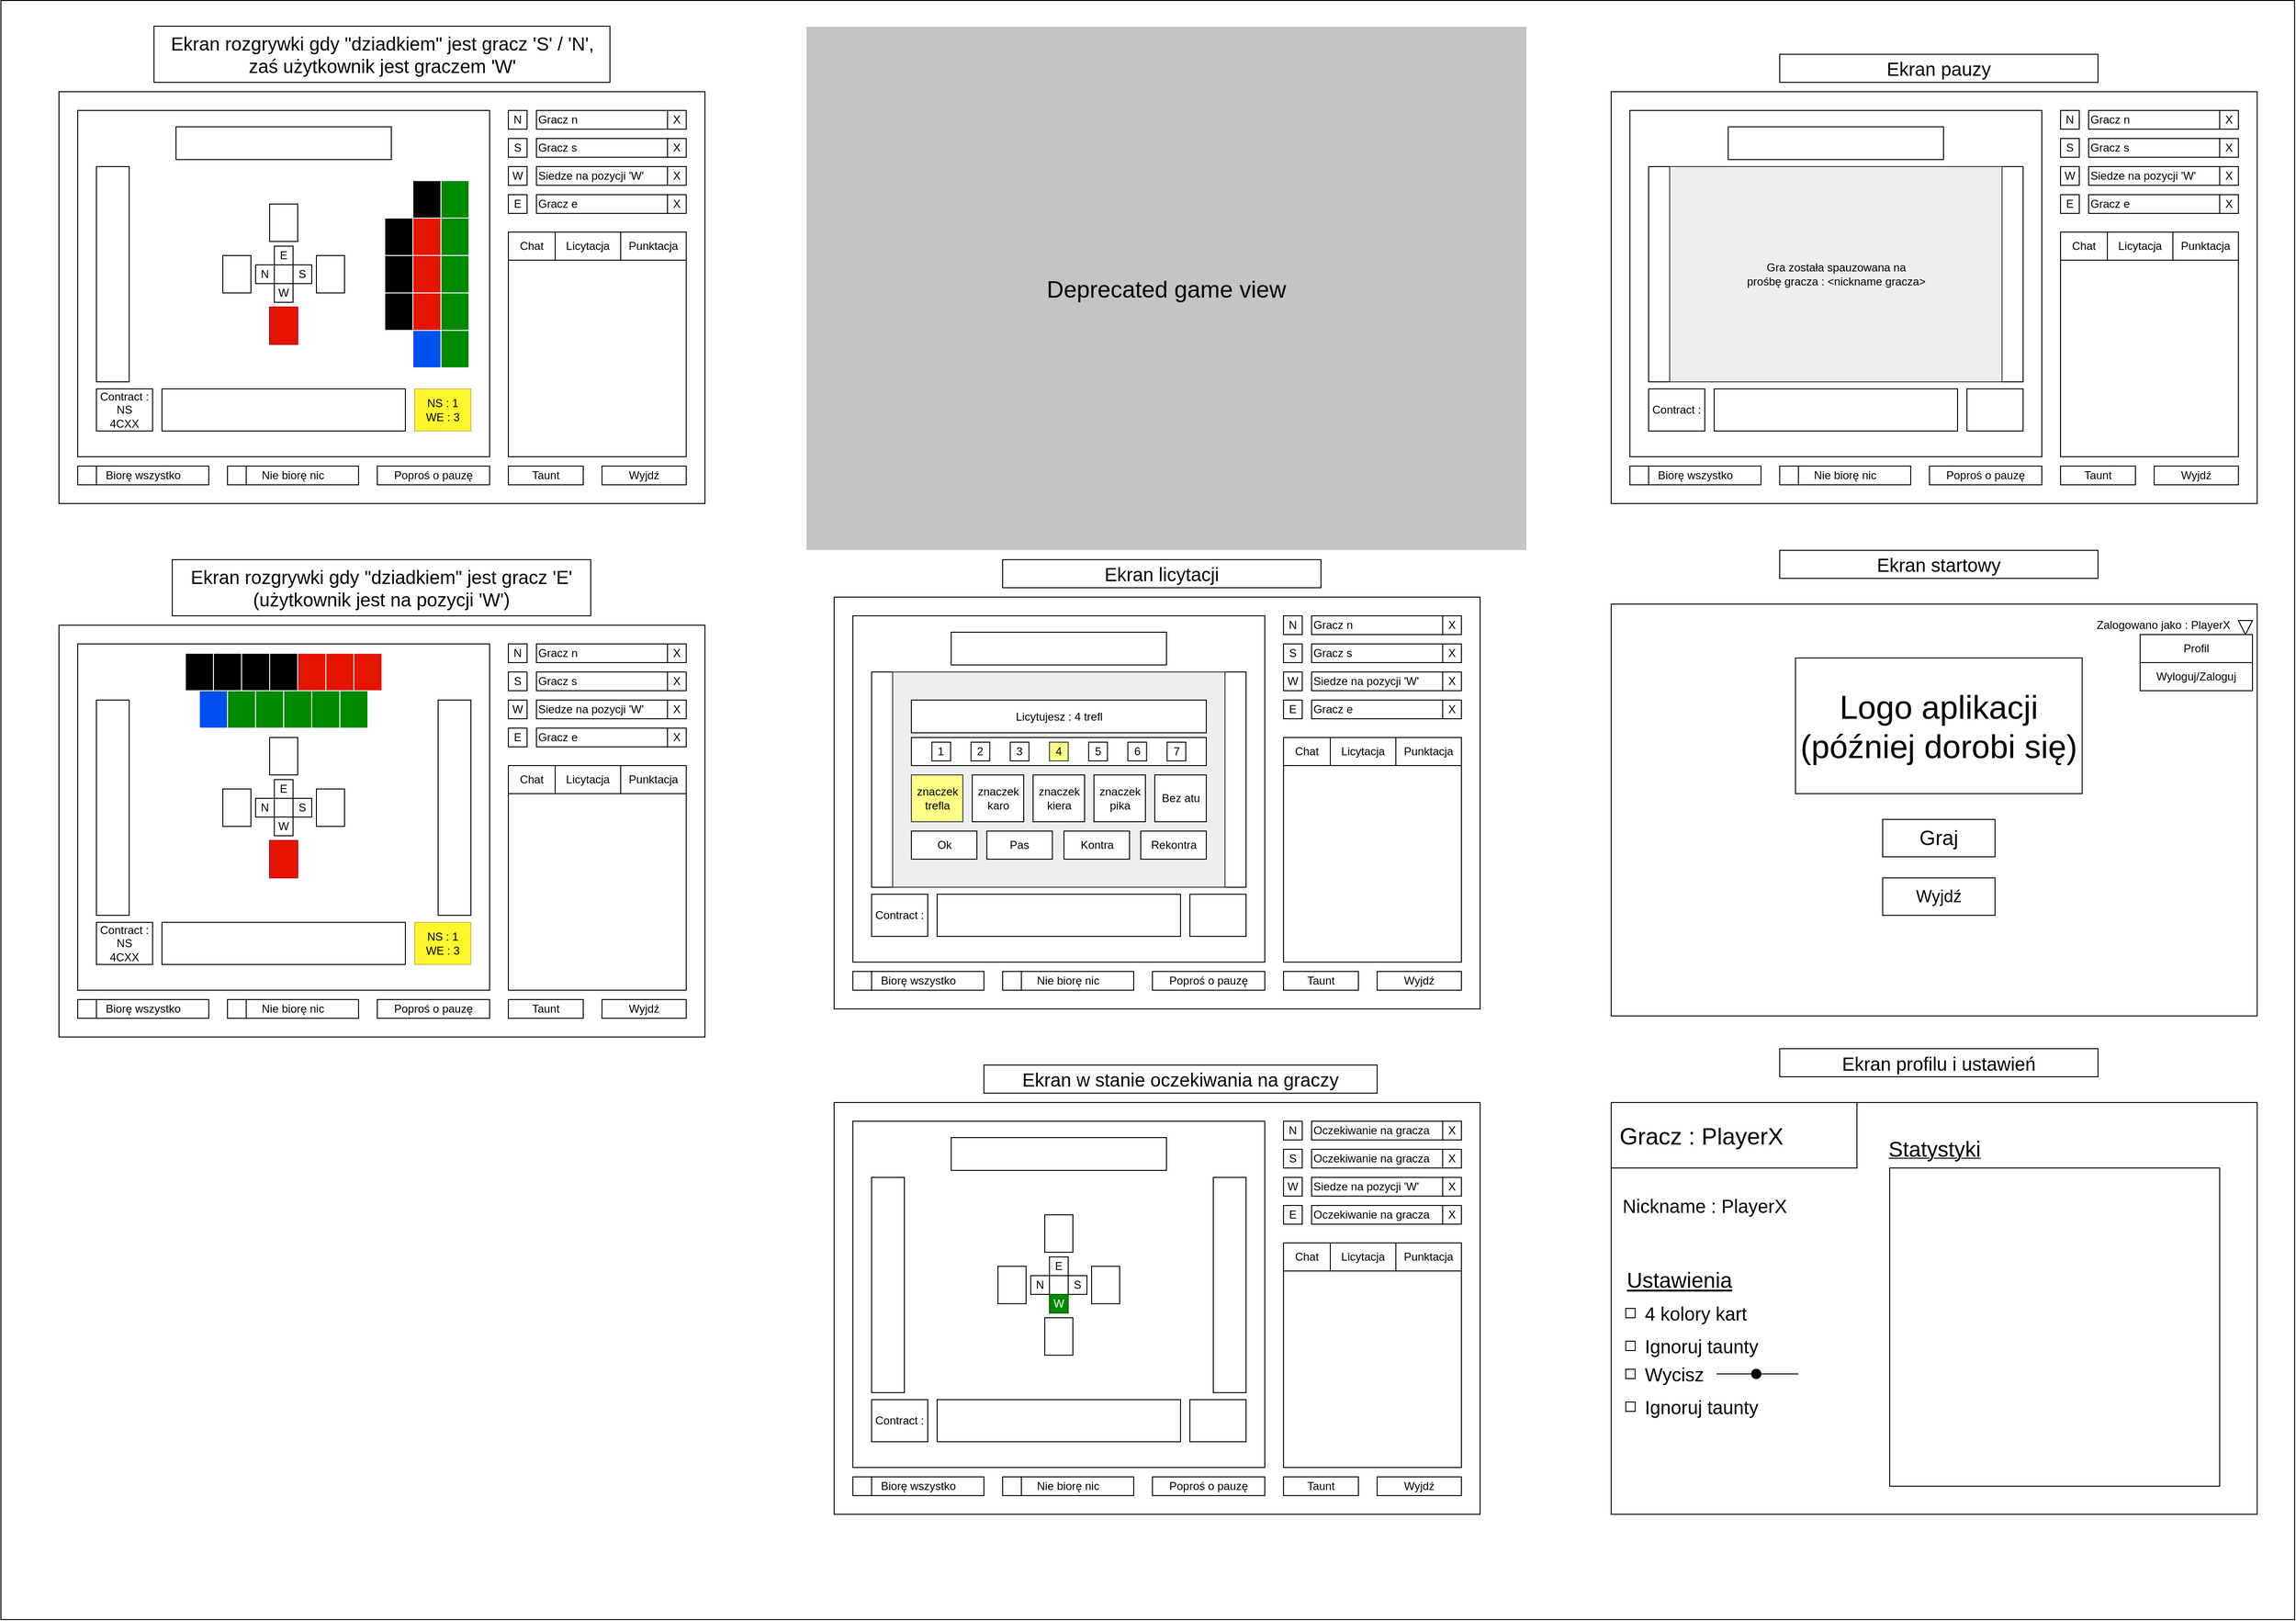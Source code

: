 <mxfile version="13.10.4" type="device"><diagram id="MIHRt3nOJ5EzHJ3qckRP" name="Page-1"><mxGraphModel dx="5235" dy="2332" grid="1" gridSize="10" guides="1" tooltips="1" connect="1" arrows="1" fold="1" page="1" pageScale="1" pageWidth="827" pageHeight="1169" math="0" shadow="0"><root><mxCell id="0"/><mxCell id="1" parent="0"/><mxCell id="ouOGza8cxZXisSOHR18M-611" value="" style="rounded=0;whiteSpace=wrap;html=1;align=left;fontColor=#FFFFFF;fillColor=#FFFFFF;" parent="1" vertex="1"><mxGeometry x="-820" y="122.5" width="2450" height="1730" as="geometry"/></mxCell><mxCell id="ouOGza8cxZXisSOHR18M-1" value="" style="rounded=0;whiteSpace=wrap;html=1;" parent="1" vertex="1"><mxGeometry x="70" y="220" width="690" height="440" as="geometry"/></mxCell><mxCell id="ouOGza8cxZXisSOHR18M-2" value="" style="rounded=0;whiteSpace=wrap;html=1;" parent="1" vertex="1"><mxGeometry x="90" y="240" width="440" height="370" as="geometry"/></mxCell><mxCell id="ouOGza8cxZXisSOHR18M-9" value="Siedze na pozycji 'W'" style="rounded=0;whiteSpace=wrap;html=1;align=left;" parent="1" vertex="1"><mxGeometry x="580" y="300" width="160" height="20" as="geometry"/></mxCell><mxCell id="ouOGza8cxZXisSOHR18M-11" value="X" style="rounded=0;whiteSpace=wrap;html=1;" parent="1" vertex="1"><mxGeometry x="720" y="300" width="20" height="20" as="geometry"/></mxCell><mxCell id="ouOGza8cxZXisSOHR18M-12" value="Gracz e" style="rounded=0;whiteSpace=wrap;html=1;align=left;" parent="1" vertex="1"><mxGeometry x="580" y="330" width="160" height="20" as="geometry"/></mxCell><mxCell id="ouOGza8cxZXisSOHR18M-13" value="E" style="rounded=0;whiteSpace=wrap;html=1;" parent="1" vertex="1"><mxGeometry x="550" y="330" width="20" height="20" as="geometry"/></mxCell><mxCell id="ouOGza8cxZXisSOHR18M-14" value="X" style="rounded=0;whiteSpace=wrap;html=1;" parent="1" vertex="1"><mxGeometry x="720" y="330" width="20" height="20" as="geometry"/></mxCell><mxCell id="ouOGza8cxZXisSOHR18M-17" value="Biorę wszystko" style="rounded=0;whiteSpace=wrap;html=1;" parent="1" vertex="1"><mxGeometry x="90" y="620" width="140" height="20" as="geometry"/></mxCell><mxCell id="ouOGza8cxZXisSOHR18M-15" value="" style="rounded=0;whiteSpace=wrap;html=1;" parent="1" vertex="1"><mxGeometry x="90" y="620" width="20" height="20" as="geometry"/></mxCell><mxCell id="ouOGza8cxZXisSOHR18M-20" value="Nie biorę nic" style="rounded=0;whiteSpace=wrap;html=1;" parent="1" vertex="1"><mxGeometry x="250" y="620" width="140" height="20" as="geometry"/></mxCell><mxCell id="ouOGza8cxZXisSOHR18M-21" value="" style="rounded=0;whiteSpace=wrap;html=1;" parent="1" vertex="1"><mxGeometry x="250" y="620" width="20" height="20" as="geometry"/></mxCell><mxCell id="ouOGza8cxZXisSOHR18M-22" value="" style="rounded=0;whiteSpace=wrap;html=1;" parent="1" vertex="1"><mxGeometry x="550" y="370" width="190" height="240" as="geometry"/></mxCell><mxCell id="ouOGza8cxZXisSOHR18M-23" value="N" style="rounded=0;whiteSpace=wrap;html=1;" parent="1" vertex="1"><mxGeometry x="550" y="240" width="20" height="20" as="geometry"/></mxCell><mxCell id="ouOGza8cxZXisSOHR18M-24" value="Gracz n" style="rounded=0;whiteSpace=wrap;html=1;align=left;" parent="1" vertex="1"><mxGeometry x="580" y="240" width="160" height="20" as="geometry"/></mxCell><mxCell id="ouOGza8cxZXisSOHR18M-25" value="X" style="rounded=0;whiteSpace=wrap;html=1;" parent="1" vertex="1"><mxGeometry x="720" y="240" width="20" height="20" as="geometry"/></mxCell><mxCell id="ouOGza8cxZXisSOHR18M-26" value="S" style="rounded=0;whiteSpace=wrap;html=1;" parent="1" vertex="1"><mxGeometry x="550" y="270" width="20" height="20" as="geometry"/></mxCell><mxCell id="ouOGza8cxZXisSOHR18M-27" value="Gracz s" style="rounded=0;whiteSpace=wrap;html=1;align=left;" parent="1" vertex="1"><mxGeometry x="580" y="270" width="160" height="20" as="geometry"/></mxCell><mxCell id="ouOGza8cxZXisSOHR18M-28" value="X" style="rounded=0;whiteSpace=wrap;html=1;" parent="1" vertex="1"><mxGeometry x="720" y="270" width="20" height="20" as="geometry"/></mxCell><mxCell id="ouOGza8cxZXisSOHR18M-29" value="W" style="rounded=0;whiteSpace=wrap;html=1;" parent="1" vertex="1"><mxGeometry x="550" y="300" width="20" height="20" as="geometry"/></mxCell><mxCell id="ouOGza8cxZXisSOHR18M-31" value="" style="rounded=0;whiteSpace=wrap;html=1;" parent="1" vertex="1"><mxGeometry x="550" y="370" width="190" height="30" as="geometry"/></mxCell><mxCell id="ouOGza8cxZXisSOHR18M-32" value="Chat" style="rounded=0;whiteSpace=wrap;html=1;" parent="1" vertex="1"><mxGeometry x="550" y="370" width="50" height="30" as="geometry"/></mxCell><mxCell id="ouOGza8cxZXisSOHR18M-33" value="Licytacja" style="rounded=0;whiteSpace=wrap;html=1;" parent="1" vertex="1"><mxGeometry x="600" y="370" width="70" height="30" as="geometry"/></mxCell><mxCell id="ouOGza8cxZXisSOHR18M-34" value="Punktacja" style="rounded=0;whiteSpace=wrap;html=1;" parent="1" vertex="1"><mxGeometry x="670" y="370" width="70" height="30" as="geometry"/></mxCell><mxCell id="ouOGza8cxZXisSOHR18M-35" value="Taunt" style="rounded=0;whiteSpace=wrap;html=1;" parent="1" vertex="1"><mxGeometry x="550" y="620" width="80" height="20" as="geometry"/></mxCell><mxCell id="ouOGza8cxZXisSOHR18M-36" value="Poproś o pauzę" style="rounded=0;whiteSpace=wrap;html=1;" parent="1" vertex="1"><mxGeometry x="410" y="620" width="120" height="20" as="geometry"/></mxCell><mxCell id="ouOGza8cxZXisSOHR18M-37" value="Wyjdź" style="rounded=0;whiteSpace=wrap;html=1;" parent="1" vertex="1"><mxGeometry x="650" y="620" width="90" height="20" as="geometry"/></mxCell><mxCell id="ouOGza8cxZXisSOHR18M-57" value="" style="rounded=0;whiteSpace=wrap;html=1;rotation=-90;" parent="1" vertex="1"><mxGeometry x="287.5" y="430" width="45" height="260" as="geometry"/></mxCell><mxCell id="ouOGza8cxZXisSOHR18M-58" value="" style="rounded=0;whiteSpace=wrap;html=1;rotation=-90;" parent="1" vertex="1"><mxGeometry x="292.5" y="160" width="35" height="230" as="geometry"/></mxCell><mxCell id="ouOGza8cxZXisSOHR18M-59" value="" style="rounded=0;whiteSpace=wrap;html=1;rotation=0;" parent="1" vertex="1"><mxGeometry x="475" y="300" width="35" height="230" as="geometry"/></mxCell><mxCell id="ouOGza8cxZXisSOHR18M-60" value="" style="rounded=0;whiteSpace=wrap;html=1;rotation=0;" parent="1" vertex="1"><mxGeometry x="110" y="300" width="35" height="230" as="geometry"/></mxCell><mxCell id="ouOGza8cxZXisSOHR18M-76" value="&lt;div&gt;Contract :&lt;/div&gt;&lt;div&gt;NS&lt;/div&gt;&lt;div&gt;4CXX&lt;br&gt;&lt;/div&gt;" style="rounded=0;whiteSpace=wrap;html=1;" parent="1" vertex="1"><mxGeometry x="110" y="537.5" width="60" height="45" as="geometry"/></mxCell><mxCell id="ouOGza8cxZXisSOHR18M-77" value="&lt;div&gt;NS : 1&lt;br&gt;&lt;/div&gt;&lt;div&gt;WE : 3&lt;br&gt;&lt;/div&gt;" style="rounded=0;whiteSpace=wrap;html=1;strokeColor=#d6b656;fillColor=#FCF62D;" parent="1" vertex="1"><mxGeometry x="450" y="537.5" width="60" height="45" as="geometry"/></mxCell><mxCell id="ouOGza8cxZXisSOHR18M-82" value="" style="rounded=0;whiteSpace=wrap;html=1;" parent="1" vertex="1"><mxGeometry x="70" y="760" width="690" height="440" as="geometry"/></mxCell><mxCell id="ouOGza8cxZXisSOHR18M-83" value="" style="rounded=0;whiteSpace=wrap;html=1;" parent="1" vertex="1"><mxGeometry x="90" y="780" width="440" height="370" as="geometry"/></mxCell><mxCell id="ouOGza8cxZXisSOHR18M-84" value="Siedze na pozycji 'W'" style="rounded=0;whiteSpace=wrap;html=1;align=left;" parent="1" vertex="1"><mxGeometry x="580" y="840" width="160" height="20" as="geometry"/></mxCell><mxCell id="ouOGza8cxZXisSOHR18M-85" value="X" style="rounded=0;whiteSpace=wrap;html=1;" parent="1" vertex="1"><mxGeometry x="720" y="840" width="20" height="20" as="geometry"/></mxCell><mxCell id="ouOGza8cxZXisSOHR18M-86" value="Gracz e" style="rounded=0;whiteSpace=wrap;html=1;align=left;" parent="1" vertex="1"><mxGeometry x="580" y="870" width="160" height="20" as="geometry"/></mxCell><mxCell id="ouOGza8cxZXisSOHR18M-87" value="E" style="rounded=0;whiteSpace=wrap;html=1;" parent="1" vertex="1"><mxGeometry x="550" y="870" width="20" height="20" as="geometry"/></mxCell><mxCell id="ouOGza8cxZXisSOHR18M-88" value="X" style="rounded=0;whiteSpace=wrap;html=1;" parent="1" vertex="1"><mxGeometry x="720" y="870" width="20" height="20" as="geometry"/></mxCell><mxCell id="ouOGza8cxZXisSOHR18M-89" value="Biorę wszystko" style="rounded=0;whiteSpace=wrap;html=1;" parent="1" vertex="1"><mxGeometry x="90" y="1160" width="140" height="20" as="geometry"/></mxCell><mxCell id="ouOGza8cxZXisSOHR18M-90" value="" style="rounded=0;whiteSpace=wrap;html=1;" parent="1" vertex="1"><mxGeometry x="90" y="1160" width="20" height="20" as="geometry"/></mxCell><mxCell id="ouOGza8cxZXisSOHR18M-91" value="Nie biorę nic" style="rounded=0;whiteSpace=wrap;html=1;" parent="1" vertex="1"><mxGeometry x="250" y="1160" width="140" height="20" as="geometry"/></mxCell><mxCell id="ouOGza8cxZXisSOHR18M-92" value="" style="rounded=0;whiteSpace=wrap;html=1;" parent="1" vertex="1"><mxGeometry x="250" y="1160" width="20" height="20" as="geometry"/></mxCell><mxCell id="ouOGza8cxZXisSOHR18M-93" value="" style="rounded=0;whiteSpace=wrap;html=1;" parent="1" vertex="1"><mxGeometry x="550" y="910" width="190" height="240" as="geometry"/></mxCell><mxCell id="ouOGza8cxZXisSOHR18M-94" value="N" style="rounded=0;whiteSpace=wrap;html=1;" parent="1" vertex="1"><mxGeometry x="550" y="780" width="20" height="20" as="geometry"/></mxCell><mxCell id="ouOGza8cxZXisSOHR18M-95" value="&lt;div align=&quot;left&quot;&gt;Gracz n&lt;br&gt;&lt;/div&gt;" style="rounded=0;whiteSpace=wrap;html=1;align=left;" parent="1" vertex="1"><mxGeometry x="580" y="780" width="160" height="20" as="geometry"/></mxCell><mxCell id="ouOGza8cxZXisSOHR18M-96" value="X" style="rounded=0;whiteSpace=wrap;html=1;" parent="1" vertex="1"><mxGeometry x="720" y="780" width="20" height="20" as="geometry"/></mxCell><mxCell id="ouOGza8cxZXisSOHR18M-97" value="S" style="rounded=0;whiteSpace=wrap;html=1;" parent="1" vertex="1"><mxGeometry x="550" y="810" width="20" height="20" as="geometry"/></mxCell><mxCell id="ouOGza8cxZXisSOHR18M-98" value="&lt;div align=&quot;left&quot;&gt;Gracz s&lt;br&gt;&lt;/div&gt;" style="rounded=0;whiteSpace=wrap;html=1;align=left;" parent="1" vertex="1"><mxGeometry x="580" y="810" width="160" height="20" as="geometry"/></mxCell><mxCell id="ouOGza8cxZXisSOHR18M-99" value="X" style="rounded=0;whiteSpace=wrap;html=1;" parent="1" vertex="1"><mxGeometry x="720" y="810" width="20" height="20" as="geometry"/></mxCell><mxCell id="ouOGza8cxZXisSOHR18M-100" value="W" style="rounded=0;whiteSpace=wrap;html=1;" parent="1" vertex="1"><mxGeometry x="550" y="840" width="20" height="20" as="geometry"/></mxCell><mxCell id="ouOGza8cxZXisSOHR18M-101" value="" style="rounded=0;whiteSpace=wrap;html=1;" parent="1" vertex="1"><mxGeometry x="550" y="910" width="190" height="30" as="geometry"/></mxCell><mxCell id="ouOGza8cxZXisSOHR18M-102" value="Chat" style="rounded=0;whiteSpace=wrap;html=1;" parent="1" vertex="1"><mxGeometry x="550" y="910" width="50" height="30" as="geometry"/></mxCell><mxCell id="ouOGza8cxZXisSOHR18M-103" value="Licytacja" style="rounded=0;whiteSpace=wrap;html=1;" parent="1" vertex="1"><mxGeometry x="600" y="910" width="70" height="30" as="geometry"/></mxCell><mxCell id="ouOGza8cxZXisSOHR18M-104" value="Punktacja" style="rounded=0;whiteSpace=wrap;html=1;" parent="1" vertex="1"><mxGeometry x="670" y="910" width="70" height="30" as="geometry"/></mxCell><mxCell id="ouOGza8cxZXisSOHR18M-105" value="Taunt" style="rounded=0;whiteSpace=wrap;html=1;" parent="1" vertex="1"><mxGeometry x="550" y="1160" width="80" height="20" as="geometry"/></mxCell><mxCell id="ouOGza8cxZXisSOHR18M-106" value="Poproś o pauzę" style="rounded=0;whiteSpace=wrap;html=1;" parent="1" vertex="1"><mxGeometry x="410" y="1160" width="120" height="20" as="geometry"/></mxCell><mxCell id="ouOGza8cxZXisSOHR18M-107" value="Wyjdź" style="rounded=0;whiteSpace=wrap;html=1;" parent="1" vertex="1"><mxGeometry x="650" y="1160" width="90" height="20" as="geometry"/></mxCell><mxCell id="ouOGza8cxZXisSOHR18M-108" value="" style="rounded=0;whiteSpace=wrap;html=1;rotation=-90;" parent="1" vertex="1"><mxGeometry x="287.5" y="970" width="45" height="260" as="geometry"/></mxCell><mxCell id="ouOGza8cxZXisSOHR18M-109" value="" style="rounded=0;whiteSpace=wrap;html=1;rotation=-90;" parent="1" vertex="1"><mxGeometry x="292.5" y="700" width="35" height="230" as="geometry"/></mxCell><mxCell id="ouOGza8cxZXisSOHR18M-110" value="" style="rounded=0;whiteSpace=wrap;html=1;rotation=0;" parent="1" vertex="1"><mxGeometry x="475" y="840" width="35" height="230" as="geometry"/></mxCell><mxCell id="ouOGza8cxZXisSOHR18M-111" value="" style="rounded=0;whiteSpace=wrap;html=1;rotation=0;" parent="1" vertex="1"><mxGeometry x="110" y="840" width="35" height="230" as="geometry"/></mxCell><mxCell id="ouOGza8cxZXisSOHR18M-112" value="E" style="rounded=0;whiteSpace=wrap;html=1;" parent="1" vertex="1"><mxGeometry x="300" y="850" width="20" height="20" as="geometry"/></mxCell><mxCell id="ouOGza8cxZXisSOHR18M-113" value="S" style="rounded=0;whiteSpace=wrap;html=1;" parent="1" vertex="1"><mxGeometry x="440" y="945" width="20" height="20" as="geometry"/></mxCell><mxCell id="ouOGza8cxZXisSOHR18M-114" value="N" style="rounded=0;whiteSpace=wrap;html=1;" parent="1" vertex="1"><mxGeometry x="160" y="945" width="20" height="20" as="geometry"/></mxCell><mxCell id="ouOGza8cxZXisSOHR18M-115" value="W" style="rounded=0;whiteSpace=wrap;html=1;" parent="1" vertex="1"><mxGeometry x="300" y="1040" width="20" height="20" as="geometry"/></mxCell><mxCell id="ouOGza8cxZXisSOHR18M-116" value="" style="rounded=0;whiteSpace=wrap;html=1;rotation=-180;" parent="1" vertex="1"><mxGeometry x="295" y="880" width="30" height="40" as="geometry"/></mxCell><mxCell id="ouOGza8cxZXisSOHR18M-117" value="" style="rounded=0;whiteSpace=wrap;html=1;rotation=-180;" parent="1" vertex="1"><mxGeometry x="400" y="935" width="30" height="40" as="geometry"/></mxCell><mxCell id="ouOGza8cxZXisSOHR18M-118" value="" style="rounded=0;whiteSpace=wrap;html=1;rotation=-180;" parent="1" vertex="1"><mxGeometry x="295" y="990" width="30" height="40" as="geometry"/></mxCell><mxCell id="ouOGza8cxZXisSOHR18M-119" value="" style="rounded=0;whiteSpace=wrap;html=1;rotation=-180;" parent="1" vertex="1"><mxGeometry x="190" y="935" width="30" height="40" as="geometry"/></mxCell><mxCell id="ouOGza8cxZXisSOHR18M-120" value="&lt;div&gt;Contract :&lt;/div&gt;&lt;div&gt;NS&lt;/div&gt;&lt;div&gt;4CXX&lt;br&gt;&lt;/div&gt;" style="rounded=0;whiteSpace=wrap;html=1;" parent="1" vertex="1"><mxGeometry x="110" y="1077.5" width="60" height="45" as="geometry"/></mxCell><mxCell id="ouOGza8cxZXisSOHR18M-121" value="&lt;div&gt;NS : 1&lt;br&gt;&lt;/div&gt;&lt;div&gt;WE : 3&lt;br&gt;&lt;/div&gt;" style="rounded=0;whiteSpace=wrap;html=1;strokeColor=#d6b656;fillColor=#FCF62D;" parent="1" vertex="1"><mxGeometry x="450" y="1077.5" width="60" height="45" as="geometry"/></mxCell><mxCell id="ouOGza8cxZXisSOHR18M-122" value="" style="triangle;whiteSpace=wrap;html=1;align=left;rotation=-180;fillColor=#cce5ff;strokeColor=#36393d;" parent="1" vertex="1"><mxGeometry x="230" y="947.5" width="15" height="15" as="geometry"/></mxCell><mxCell id="ouOGza8cxZXisSOHR18M-123" value="&lt;div style=&quot;font-size: 20px&quot;&gt;&lt;font style=&quot;font-size: 20px&quot;&gt;Ekran rozgrywki&lt;br&gt;&lt;/font&gt;&lt;/div&gt;" style="rounded=0;whiteSpace=wrap;html=1;align=center;fillColor=#FFFFFF;" parent="1" vertex="1"><mxGeometry x="245" y="180" width="340" height="30" as="geometry"/></mxCell><mxCell id="ouOGza8cxZXisSOHR18M-124" value="&lt;div style=&quot;font-size: 17px&quot;&gt;&lt;font style=&quot;font-size: 17px&quot;&gt;Ekran licytacji&lt;br&gt;&lt;/font&gt;&lt;/div&gt;" style="rounded=0;whiteSpace=wrap;html=1;align=center;fillColor=#FFFFFF;" parent="1" vertex="1"><mxGeometry x="250" y="720" width="340" height="30" as="geometry"/></mxCell><mxCell id="ouOGza8cxZXisSOHR18M-125" value="" style="rounded=0;whiteSpace=wrap;html=1;rotation=0;backgroundColor=transparent;fillColor=#eeeeee;strokeColor=#36393d;backgroundOutline=0;" parent="1" vertex="1"><mxGeometry x="132.5" y="840" width="355" height="230" as="geometry"/></mxCell><mxCell id="ouOGza8cxZXisSOHR18M-126" value="znaczek trefla" style="rounded=0;whiteSpace=wrap;html=1;fillColor=#ffff88;align=center;strokeColor=#36393d;" parent="1" vertex="1"><mxGeometry x="152.5" y="915" width="55" height="50" as="geometry"/></mxCell><mxCell id="ouOGza8cxZXisSOHR18M-127" value="znaczek karo" style="rounded=0;whiteSpace=wrap;html=1;fillColor=#FFFFFF;align=center;" parent="1" vertex="1"><mxGeometry x="217.5" y="915" width="55" height="50" as="geometry"/></mxCell><mxCell id="ouOGza8cxZXisSOHR18M-128" value="znaczek kiera" style="rounded=0;whiteSpace=wrap;html=1;fillColor=#FFFFFF;align=center;" parent="1" vertex="1"><mxGeometry x="282.5" y="915" width="55" height="50" as="geometry"/></mxCell><mxCell id="ouOGza8cxZXisSOHR18M-129" value="znaczek pika" style="rounded=0;whiteSpace=wrap;html=1;fillColor=#FFFFFF;align=center;" parent="1" vertex="1"><mxGeometry x="347.5" y="915" width="55" height="50" as="geometry"/></mxCell><mxCell id="ouOGza8cxZXisSOHR18M-130" value="Bez atu" style="rounded=0;whiteSpace=wrap;html=1;fillColor=#FFFFFF;align=center;" parent="1" vertex="1"><mxGeometry x="412.5" y="915" width="55" height="50" as="geometry"/></mxCell><mxCell id="ouOGza8cxZXisSOHR18M-138" value="Licytujesz : 4 trefl" style="rounded=0;whiteSpace=wrap;html=1;fillColor=#FFFFFF;align=center;" parent="1" vertex="1"><mxGeometry x="152.5" y="870" width="315" height="35" as="geometry"/></mxCell><mxCell id="ouOGza8cxZXisSOHR18M-162" value="" style="rounded=0;whiteSpace=wrap;html=1;fillColor=#FFFFFF;align=center;" parent="1" vertex="1"><mxGeometry x="152.5" y="972.5" width="315" height="30" as="geometry"/></mxCell><mxCell id="ouOGza8cxZXisSOHR18M-163" value="1" style="rounded=0;whiteSpace=wrap;html=1;fillColor=#FFFFFF;align=center;" parent="1" vertex="1"><mxGeometry x="174.38" y="977.5" width="20" height="20" as="geometry"/></mxCell><mxCell id="ouOGza8cxZXisSOHR18M-164" value="2" style="rounded=0;whiteSpace=wrap;html=1;fillColor=#FFFFFF;align=center;" parent="1" vertex="1"><mxGeometry x="216.25" y="977.5" width="20" height="20" as="geometry"/></mxCell><mxCell id="ouOGza8cxZXisSOHR18M-165" value="3" style="rounded=0;whiteSpace=wrap;html=1;fillColor=#FFFFFF;align=center;" parent="1" vertex="1"><mxGeometry x="258.13" y="977.5" width="20" height="20" as="geometry"/></mxCell><mxCell id="ouOGza8cxZXisSOHR18M-166" value="4" style="rounded=0;whiteSpace=wrap;html=1;fillColor=#ffff88;align=center;strokeColor=#36393d;" parent="1" vertex="1"><mxGeometry x="300" y="977.5" width="20" height="20" as="geometry"/></mxCell><mxCell id="ouOGza8cxZXisSOHR18M-167" value="5" style="rounded=0;whiteSpace=wrap;html=1;fillColor=#FFFFFF;align=center;" parent="1" vertex="1"><mxGeometry x="341.88" y="977.5" width="20" height="20" as="geometry"/></mxCell><mxCell id="ouOGza8cxZXisSOHR18M-168" value="6" style="rounded=0;whiteSpace=wrap;html=1;fillColor=#FFFFFF;align=center;" parent="1" vertex="1"><mxGeometry x="383.75" y="977.5" width="20" height="20" as="geometry"/></mxCell><mxCell id="ouOGza8cxZXisSOHR18M-169" value="7" style="rounded=0;whiteSpace=wrap;html=1;fillColor=#FFFFFF;align=center;" parent="1" vertex="1"><mxGeometry x="425.63" y="977.5" width="20" height="20" as="geometry"/></mxCell><mxCell id="ouOGza8cxZXisSOHR18M-180" value="Ok" style="rounded=0;whiteSpace=wrap;html=1;fillColor=#FFFFFF;align=center;" parent="1" vertex="1"><mxGeometry x="152.5" y="1010" width="70" height="30" as="geometry"/></mxCell><mxCell id="ouOGza8cxZXisSOHR18M-182" value="Kontra" style="rounded=0;whiteSpace=wrap;html=1;fillColor=#FFFFFF;align=center;" parent="1" vertex="1"><mxGeometry x="315.5" y="1010" width="70" height="30" as="geometry"/></mxCell><mxCell id="ouOGza8cxZXisSOHR18M-184" value="Rekontra" style="rounded=0;whiteSpace=wrap;html=1;fillColor=#FFFFFF;align=center;" parent="1" vertex="1"><mxGeometry x="397.5" y="1010" width="70" height="30" as="geometry"/></mxCell><mxCell id="ouOGza8cxZXisSOHR18M-187" value="Pas" style="rounded=0;whiteSpace=wrap;html=1;fillColor=#FFFFFF;align=center;" parent="1" vertex="1"><mxGeometry x="233.13" y="1010" width="70" height="30" as="geometry"/></mxCell><mxCell id="ouOGza8cxZXisSOHR18M-193" value="" style="rounded=0;whiteSpace=wrap;html=1;" parent="1" vertex="1"><mxGeometry x="70" y="760" width="690" height="440" as="geometry"/></mxCell><mxCell id="ouOGza8cxZXisSOHR18M-194" value="" style="rounded=0;whiteSpace=wrap;html=1;" parent="1" vertex="1"><mxGeometry x="90" y="780" width="440" height="370" as="geometry"/></mxCell><mxCell id="ouOGza8cxZXisSOHR18M-195" value="Siedze na pozycji 'W'" style="rounded=0;whiteSpace=wrap;html=1;align=left;" parent="1" vertex="1"><mxGeometry x="580" y="840" width="160" height="20" as="geometry"/></mxCell><mxCell id="ouOGza8cxZXisSOHR18M-196" value="X" style="rounded=0;whiteSpace=wrap;html=1;" parent="1" vertex="1"><mxGeometry x="720" y="840" width="20" height="20" as="geometry"/></mxCell><mxCell id="ouOGza8cxZXisSOHR18M-197" value="Gracz e" style="rounded=0;whiteSpace=wrap;html=1;align=left;" parent="1" vertex="1"><mxGeometry x="580" y="870" width="160" height="20" as="geometry"/></mxCell><mxCell id="ouOGza8cxZXisSOHR18M-198" value="E" style="rounded=0;whiteSpace=wrap;html=1;" parent="1" vertex="1"><mxGeometry x="550" y="870" width="20" height="20" as="geometry"/></mxCell><mxCell id="ouOGza8cxZXisSOHR18M-199" value="X" style="rounded=0;whiteSpace=wrap;html=1;" parent="1" vertex="1"><mxGeometry x="720" y="870" width="20" height="20" as="geometry"/></mxCell><mxCell id="ouOGza8cxZXisSOHR18M-200" value="Biorę wszystko" style="rounded=0;whiteSpace=wrap;html=1;" parent="1" vertex="1"><mxGeometry x="90" y="1160" width="140" height="20" as="geometry"/></mxCell><mxCell id="ouOGza8cxZXisSOHR18M-201" value="" style="rounded=0;whiteSpace=wrap;html=1;" parent="1" vertex="1"><mxGeometry x="90" y="1160" width="20" height="20" as="geometry"/></mxCell><mxCell id="ouOGza8cxZXisSOHR18M-202" value="Nie biorę nic" style="rounded=0;whiteSpace=wrap;html=1;" parent="1" vertex="1"><mxGeometry x="250" y="1160" width="140" height="20" as="geometry"/></mxCell><mxCell id="ouOGza8cxZXisSOHR18M-203" value="" style="rounded=0;whiteSpace=wrap;html=1;" parent="1" vertex="1"><mxGeometry x="250" y="1160" width="20" height="20" as="geometry"/></mxCell><mxCell id="ouOGza8cxZXisSOHR18M-204" value="" style="rounded=0;whiteSpace=wrap;html=1;" parent="1" vertex="1"><mxGeometry x="550" y="910" width="190" height="240" as="geometry"/></mxCell><mxCell id="ouOGza8cxZXisSOHR18M-205" value="N" style="rounded=0;whiteSpace=wrap;html=1;" parent="1" vertex="1"><mxGeometry x="550" y="780" width="20" height="20" as="geometry"/></mxCell><mxCell id="ouOGza8cxZXisSOHR18M-206" value="&lt;div align=&quot;left&quot;&gt;Gracz n&lt;br&gt;&lt;/div&gt;" style="rounded=0;whiteSpace=wrap;html=1;align=left;" parent="1" vertex="1"><mxGeometry x="580" y="780" width="160" height="20" as="geometry"/></mxCell><mxCell id="ouOGza8cxZXisSOHR18M-207" value="X" style="rounded=0;whiteSpace=wrap;html=1;" parent="1" vertex="1"><mxGeometry x="720" y="780" width="20" height="20" as="geometry"/></mxCell><mxCell id="ouOGza8cxZXisSOHR18M-208" value="S" style="rounded=0;whiteSpace=wrap;html=1;" parent="1" vertex="1"><mxGeometry x="550" y="810" width="20" height="20" as="geometry"/></mxCell><mxCell id="ouOGza8cxZXisSOHR18M-209" value="&lt;div align=&quot;left&quot;&gt;Gracz s&lt;br&gt;&lt;/div&gt;" style="rounded=0;whiteSpace=wrap;html=1;align=left;" parent="1" vertex="1"><mxGeometry x="580" y="810" width="160" height="20" as="geometry"/></mxCell><mxCell id="ouOGza8cxZXisSOHR18M-210" value="X" style="rounded=0;whiteSpace=wrap;html=1;" parent="1" vertex="1"><mxGeometry x="720" y="810" width="20" height="20" as="geometry"/></mxCell><mxCell id="ouOGza8cxZXisSOHR18M-211" value="W" style="rounded=0;whiteSpace=wrap;html=1;" parent="1" vertex="1"><mxGeometry x="550" y="840" width="20" height="20" as="geometry"/></mxCell><mxCell id="ouOGza8cxZXisSOHR18M-212" value="" style="rounded=0;whiteSpace=wrap;html=1;" parent="1" vertex="1"><mxGeometry x="550" y="910" width="190" height="30" as="geometry"/></mxCell><mxCell id="ouOGza8cxZXisSOHR18M-213" value="Chat" style="rounded=0;whiteSpace=wrap;html=1;" parent="1" vertex="1"><mxGeometry x="550" y="910" width="50" height="30" as="geometry"/></mxCell><mxCell id="ouOGza8cxZXisSOHR18M-214" value="Licytacja" style="rounded=0;whiteSpace=wrap;html=1;" parent="1" vertex="1"><mxGeometry x="600" y="910" width="70" height="30" as="geometry"/></mxCell><mxCell id="ouOGza8cxZXisSOHR18M-215" value="Punktacja" style="rounded=0;whiteSpace=wrap;html=1;" parent="1" vertex="1"><mxGeometry x="670" y="910" width="70" height="30" as="geometry"/></mxCell><mxCell id="ouOGza8cxZXisSOHR18M-216" value="Taunt" style="rounded=0;whiteSpace=wrap;html=1;" parent="1" vertex="1"><mxGeometry x="550" y="1160" width="80" height="20" as="geometry"/></mxCell><mxCell id="ouOGza8cxZXisSOHR18M-217" value="Poproś o pauzę" style="rounded=0;whiteSpace=wrap;html=1;" parent="1" vertex="1"><mxGeometry x="410" y="1160" width="120" height="20" as="geometry"/></mxCell><mxCell id="ouOGza8cxZXisSOHR18M-218" value="Wyjdź" style="rounded=0;whiteSpace=wrap;html=1;" parent="1" vertex="1"><mxGeometry x="650" y="1160" width="90" height="20" as="geometry"/></mxCell><mxCell id="ouOGza8cxZXisSOHR18M-219" value="" style="rounded=0;whiteSpace=wrap;html=1;rotation=-90;" parent="1" vertex="1"><mxGeometry x="287.5" y="970" width="45" height="260" as="geometry"/></mxCell><mxCell id="ouOGza8cxZXisSOHR18M-220" value="" style="rounded=0;whiteSpace=wrap;html=1;rotation=-90;" parent="1" vertex="1"><mxGeometry x="292.5" y="700" width="35" height="230" as="geometry"/></mxCell><mxCell id="ouOGza8cxZXisSOHR18M-221" value="" style="rounded=0;whiteSpace=wrap;html=1;rotation=0;" parent="1" vertex="1"><mxGeometry x="475" y="840" width="35" height="230" as="geometry"/></mxCell><mxCell id="ouOGza8cxZXisSOHR18M-222" value="" style="rounded=0;whiteSpace=wrap;html=1;rotation=0;" parent="1" vertex="1"><mxGeometry x="110" y="840" width="35" height="230" as="geometry"/></mxCell><mxCell id="ouOGza8cxZXisSOHR18M-223" value="E" style="rounded=0;whiteSpace=wrap;html=1;" parent="1" vertex="1"><mxGeometry x="300" y="850" width="20" height="20" as="geometry"/></mxCell><mxCell id="ouOGza8cxZXisSOHR18M-224" value="S" style="rounded=0;whiteSpace=wrap;html=1;" parent="1" vertex="1"><mxGeometry x="440" y="945" width="20" height="20" as="geometry"/></mxCell><mxCell id="ouOGza8cxZXisSOHR18M-225" value="N" style="rounded=0;whiteSpace=wrap;html=1;" parent="1" vertex="1"><mxGeometry x="160" y="945" width="20" height="20" as="geometry"/></mxCell><mxCell id="ouOGza8cxZXisSOHR18M-226" value="W" style="rounded=0;whiteSpace=wrap;html=1;" parent="1" vertex="1"><mxGeometry x="300" y="1040" width="20" height="20" as="geometry"/></mxCell><mxCell id="ouOGza8cxZXisSOHR18M-227" value="" style="rounded=0;whiteSpace=wrap;html=1;rotation=-180;" parent="1" vertex="1"><mxGeometry x="295" y="880" width="30" height="40" as="geometry"/></mxCell><mxCell id="ouOGza8cxZXisSOHR18M-228" value="" style="rounded=0;whiteSpace=wrap;html=1;rotation=-180;" parent="1" vertex="1"><mxGeometry x="400" y="935" width="30" height="40" as="geometry"/></mxCell><mxCell id="ouOGza8cxZXisSOHR18M-229" value="" style="rounded=0;whiteSpace=wrap;html=1;rotation=-180;" parent="1" vertex="1"><mxGeometry x="295" y="990" width="30" height="40" as="geometry"/></mxCell><mxCell id="ouOGza8cxZXisSOHR18M-230" value="" style="rounded=0;whiteSpace=wrap;html=1;rotation=-180;" parent="1" vertex="1"><mxGeometry x="190" y="935" width="30" height="40" as="geometry"/></mxCell><mxCell id="ouOGza8cxZXisSOHR18M-231" value="&lt;div&gt;&lt;br&gt;&lt;/div&gt;&lt;div&gt;&lt;br&gt;&lt;/div&gt;&lt;div&gt;Contract :&lt;/div&gt;&lt;div&gt;&lt;br&gt;&lt;/div&gt;&lt;div&gt;&lt;br&gt;&lt;/div&gt;" style="rounded=0;whiteSpace=wrap;html=1;" parent="1" vertex="1"><mxGeometry x="110" y="1077.5" width="60" height="45" as="geometry"/></mxCell><mxCell id="ouOGza8cxZXisSOHR18M-232" value="" style="rounded=0;whiteSpace=wrap;html=1;" parent="1" vertex="1"><mxGeometry x="450" y="1077.5" width="60" height="45" as="geometry"/></mxCell><mxCell id="ouOGza8cxZXisSOHR18M-233" value="" style="triangle;whiteSpace=wrap;html=1;align=left;rotation=-180;fillColor=#cce5ff;strokeColor=#36393d;" parent="1" vertex="1"><mxGeometry x="230" y="947.5" width="15" height="15" as="geometry"/></mxCell><mxCell id="ouOGza8cxZXisSOHR18M-234" value="&lt;div style=&quot;font-size: 20px&quot;&gt;&lt;font style=&quot;font-size: 20px&quot;&gt;Ekran licytacji&lt;br&gt;&lt;/font&gt;&lt;/div&gt;" style="rounded=0;whiteSpace=wrap;html=1;align=center;fillColor=#FFFFFF;" parent="1" vertex="1"><mxGeometry x="250" y="720" width="340" height="30" as="geometry"/></mxCell><mxCell id="ouOGza8cxZXisSOHR18M-235" value="" style="rounded=0;whiteSpace=wrap;html=1;rotation=0;backgroundColor=transparent;fillColor=#eeeeee;strokeColor=#36393d;backgroundOutline=0;" parent="1" vertex="1"><mxGeometry x="132.5" y="840" width="355" height="230" as="geometry"/></mxCell><mxCell id="ouOGza8cxZXisSOHR18M-236" value="znaczek trefla" style="rounded=0;whiteSpace=wrap;html=1;fillColor=#ffff88;align=center;strokeColor=#36393d;" parent="1" vertex="1"><mxGeometry x="152.5" y="950" width="55" height="50" as="geometry"/></mxCell><mxCell id="ouOGza8cxZXisSOHR18M-237" value="znaczek karo" style="rounded=0;whiteSpace=wrap;html=1;fillColor=#FFFFFF;align=center;" parent="1" vertex="1"><mxGeometry x="217.5" y="950" width="55" height="50" as="geometry"/></mxCell><mxCell id="ouOGza8cxZXisSOHR18M-238" value="znaczek kiera" style="rounded=0;whiteSpace=wrap;html=1;fillColor=#FFFFFF;align=center;" parent="1" vertex="1"><mxGeometry x="282.5" y="950" width="55" height="50" as="geometry"/></mxCell><mxCell id="ouOGza8cxZXisSOHR18M-239" value="znaczek pika" style="rounded=0;whiteSpace=wrap;html=1;fillColor=#FFFFFF;align=center;" parent="1" vertex="1"><mxGeometry x="347.5" y="950" width="55" height="50" as="geometry"/></mxCell><mxCell id="ouOGza8cxZXisSOHR18M-240" value="Bez atu" style="rounded=0;whiteSpace=wrap;html=1;fillColor=#FFFFFF;align=center;" parent="1" vertex="1"><mxGeometry x="412.5" y="950" width="55" height="50" as="geometry"/></mxCell><mxCell id="ouOGza8cxZXisSOHR18M-241" value="Licytujesz : 4 trefl" style="rounded=0;whiteSpace=wrap;html=1;fillColor=#FFFFFF;align=center;" parent="1" vertex="1"><mxGeometry x="152.5" y="870" width="315" height="35" as="geometry"/></mxCell><mxCell id="ouOGza8cxZXisSOHR18M-242" value="" style="rounded=0;whiteSpace=wrap;html=1;fillColor=#FFFFFF;align=center;" parent="1" vertex="1"><mxGeometry x="152.5" y="910" width="315" height="30" as="geometry"/></mxCell><mxCell id="ouOGza8cxZXisSOHR18M-243" value="1" style="rounded=0;whiteSpace=wrap;html=1;fillColor=#FFFFFF;align=center;" parent="1" vertex="1"><mxGeometry x="174.38" y="915" width="20" height="20" as="geometry"/></mxCell><mxCell id="ouOGza8cxZXisSOHR18M-244" value="2" style="rounded=0;whiteSpace=wrap;html=1;fillColor=#FFFFFF;align=center;" parent="1" vertex="1"><mxGeometry x="216.25" y="915" width="20" height="20" as="geometry"/></mxCell><mxCell id="ouOGza8cxZXisSOHR18M-245" value="3" style="rounded=0;whiteSpace=wrap;html=1;fillColor=#FFFFFF;align=center;" parent="1" vertex="1"><mxGeometry x="258.13" y="915" width="20" height="20" as="geometry"/></mxCell><mxCell id="ouOGza8cxZXisSOHR18M-246" value="4" style="rounded=0;whiteSpace=wrap;html=1;fillColor=#ffff88;align=center;strokeColor=#36393d;" parent="1" vertex="1"><mxGeometry x="300" y="915" width="20" height="20" as="geometry"/></mxCell><mxCell id="ouOGza8cxZXisSOHR18M-247" value="5" style="rounded=0;whiteSpace=wrap;html=1;fillColor=#FFFFFF;align=center;" parent="1" vertex="1"><mxGeometry x="341.88" y="915" width="20" height="20" as="geometry"/></mxCell><mxCell id="ouOGza8cxZXisSOHR18M-248" value="6" style="rounded=0;whiteSpace=wrap;html=1;fillColor=#FFFFFF;align=center;" parent="1" vertex="1"><mxGeometry x="383.75" y="915" width="20" height="20" as="geometry"/></mxCell><mxCell id="ouOGza8cxZXisSOHR18M-249" value="7" style="rounded=0;whiteSpace=wrap;html=1;fillColor=#FFFFFF;align=center;" parent="1" vertex="1"><mxGeometry x="425.63" y="915" width="20" height="20" as="geometry"/></mxCell><mxCell id="ouOGza8cxZXisSOHR18M-250" value="Ok" style="rounded=0;whiteSpace=wrap;html=1;fillColor=#FFFFFF;align=center;" parent="1" vertex="1"><mxGeometry x="152.5" y="1010" width="70" height="30" as="geometry"/></mxCell><mxCell id="ouOGza8cxZXisSOHR18M-251" value="Kontra" style="rounded=0;whiteSpace=wrap;html=1;fillColor=#FFFFFF;align=center;" parent="1" vertex="1"><mxGeometry x="315.5" y="1010" width="70" height="30" as="geometry"/></mxCell><mxCell id="ouOGza8cxZXisSOHR18M-252" value="Rekontra" style="rounded=0;whiteSpace=wrap;html=1;fillColor=#FFFFFF;align=center;" parent="1" vertex="1"><mxGeometry x="397.5" y="1010" width="70" height="30" as="geometry"/></mxCell><mxCell id="ouOGza8cxZXisSOHR18M-253" value="Pas" style="rounded=0;whiteSpace=wrap;html=1;fillColor=#FFFFFF;align=center;" parent="1" vertex="1"><mxGeometry x="233.13" y="1010" width="70" height="30" as="geometry"/></mxCell><mxCell id="ouOGza8cxZXisSOHR18M-254" value="" style="rounded=0;whiteSpace=wrap;html=1;" parent="1" vertex="1"><mxGeometry x="70" y="1300" width="690" height="440" as="geometry"/></mxCell><mxCell id="ouOGza8cxZXisSOHR18M-255" value="" style="rounded=0;whiteSpace=wrap;html=1;" parent="1" vertex="1"><mxGeometry x="90" y="1320" width="440" height="370" as="geometry"/></mxCell><mxCell id="ouOGza8cxZXisSOHR18M-256" value="Siedze na pozycji 'W'" style="rounded=0;whiteSpace=wrap;html=1;align=left;" parent="1" vertex="1"><mxGeometry x="580" y="1380" width="160" height="20" as="geometry"/></mxCell><mxCell id="ouOGza8cxZXisSOHR18M-257" value="X" style="rounded=0;whiteSpace=wrap;html=1;" parent="1" vertex="1"><mxGeometry x="720" y="1380" width="20" height="20" as="geometry"/></mxCell><mxCell id="ouOGza8cxZXisSOHR18M-258" value="Oczekiwanie na gracza" style="rounded=0;whiteSpace=wrap;html=1;align=left;" parent="1" vertex="1"><mxGeometry x="580" y="1410" width="160" height="20" as="geometry"/></mxCell><mxCell id="ouOGza8cxZXisSOHR18M-259" value="E" style="rounded=0;whiteSpace=wrap;html=1;" parent="1" vertex="1"><mxGeometry x="550" y="1410" width="20" height="20" as="geometry"/></mxCell><mxCell id="ouOGza8cxZXisSOHR18M-260" value="X" style="rounded=0;whiteSpace=wrap;html=1;" parent="1" vertex="1"><mxGeometry x="720" y="1410" width="20" height="20" as="geometry"/></mxCell><mxCell id="ouOGza8cxZXisSOHR18M-261" value="Biorę wszystko" style="rounded=0;whiteSpace=wrap;html=1;" parent="1" vertex="1"><mxGeometry x="90" y="1700" width="140" height="20" as="geometry"/></mxCell><mxCell id="ouOGza8cxZXisSOHR18M-262" value="" style="rounded=0;whiteSpace=wrap;html=1;" parent="1" vertex="1"><mxGeometry x="90" y="1700" width="20" height="20" as="geometry"/></mxCell><mxCell id="ouOGza8cxZXisSOHR18M-263" value="Nie biorę nic" style="rounded=0;whiteSpace=wrap;html=1;" parent="1" vertex="1"><mxGeometry x="250" y="1700" width="140" height="20" as="geometry"/></mxCell><mxCell id="ouOGza8cxZXisSOHR18M-264" value="" style="rounded=0;whiteSpace=wrap;html=1;" parent="1" vertex="1"><mxGeometry x="250" y="1700" width="20" height="20" as="geometry"/></mxCell><mxCell id="ouOGza8cxZXisSOHR18M-265" value="" style="rounded=0;whiteSpace=wrap;html=1;" parent="1" vertex="1"><mxGeometry x="550" y="1450" width="190" height="240" as="geometry"/></mxCell><mxCell id="ouOGza8cxZXisSOHR18M-266" value="N" style="rounded=0;whiteSpace=wrap;html=1;" parent="1" vertex="1"><mxGeometry x="550" y="1320" width="20" height="20" as="geometry"/></mxCell><mxCell id="ouOGza8cxZXisSOHR18M-267" value="Oczekiwanie na gracza" style="rounded=0;whiteSpace=wrap;html=1;align=left;" parent="1" vertex="1"><mxGeometry x="580" y="1320" width="160" height="20" as="geometry"/></mxCell><mxCell id="ouOGza8cxZXisSOHR18M-268" value="X" style="rounded=0;whiteSpace=wrap;html=1;" parent="1" vertex="1"><mxGeometry x="720" y="1320" width="20" height="20" as="geometry"/></mxCell><mxCell id="ouOGza8cxZXisSOHR18M-269" value="S" style="rounded=0;whiteSpace=wrap;html=1;" parent="1" vertex="1"><mxGeometry x="550" y="1350" width="20" height="20" as="geometry"/></mxCell><mxCell id="ouOGza8cxZXisSOHR18M-270" value="Oczekiwanie na gracza" style="rounded=0;whiteSpace=wrap;html=1;align=left;" parent="1" vertex="1"><mxGeometry x="580" y="1350" width="160" height="20" as="geometry"/></mxCell><mxCell id="ouOGza8cxZXisSOHR18M-271" value="X" style="rounded=0;whiteSpace=wrap;html=1;" parent="1" vertex="1"><mxGeometry x="720" y="1350" width="20" height="20" as="geometry"/></mxCell><mxCell id="ouOGza8cxZXisSOHR18M-272" value="W" style="rounded=0;whiteSpace=wrap;html=1;" parent="1" vertex="1"><mxGeometry x="550" y="1380" width="20" height="20" as="geometry"/></mxCell><mxCell id="ouOGza8cxZXisSOHR18M-273" value="" style="rounded=0;whiteSpace=wrap;html=1;" parent="1" vertex="1"><mxGeometry x="550" y="1450" width="190" height="30" as="geometry"/></mxCell><mxCell id="ouOGza8cxZXisSOHR18M-274" value="Chat" style="rounded=0;whiteSpace=wrap;html=1;" parent="1" vertex="1"><mxGeometry x="550" y="1450" width="50" height="30" as="geometry"/></mxCell><mxCell id="ouOGza8cxZXisSOHR18M-275" value="Licytacja" style="rounded=0;whiteSpace=wrap;html=1;" parent="1" vertex="1"><mxGeometry x="600" y="1450" width="70" height="30" as="geometry"/></mxCell><mxCell id="ouOGza8cxZXisSOHR18M-276" value="Punktacja" style="rounded=0;whiteSpace=wrap;html=1;" parent="1" vertex="1"><mxGeometry x="670" y="1450" width="70" height="30" as="geometry"/></mxCell><mxCell id="ouOGza8cxZXisSOHR18M-277" value="Taunt" style="rounded=0;whiteSpace=wrap;html=1;" parent="1" vertex="1"><mxGeometry x="550" y="1700" width="80" height="20" as="geometry"/></mxCell><mxCell id="ouOGza8cxZXisSOHR18M-278" value="Poproś o pauzę" style="rounded=0;whiteSpace=wrap;html=1;" parent="1" vertex="1"><mxGeometry x="410" y="1700" width="120" height="20" as="geometry"/></mxCell><mxCell id="ouOGza8cxZXisSOHR18M-279" value="Wyjdź" style="rounded=0;whiteSpace=wrap;html=1;" parent="1" vertex="1"><mxGeometry x="650" y="1700" width="90" height="20" as="geometry"/></mxCell><mxCell id="ouOGza8cxZXisSOHR18M-280" value="" style="rounded=0;whiteSpace=wrap;html=1;rotation=-90;" parent="1" vertex="1"><mxGeometry x="287.5" y="1510" width="45" height="260" as="geometry"/></mxCell><mxCell id="ouOGza8cxZXisSOHR18M-281" value="" style="rounded=0;whiteSpace=wrap;html=1;rotation=-90;" parent="1" vertex="1"><mxGeometry x="292.5" y="1240" width="35" height="230" as="geometry"/></mxCell><mxCell id="ouOGza8cxZXisSOHR18M-282" value="" style="rounded=0;whiteSpace=wrap;html=1;rotation=0;" parent="1" vertex="1"><mxGeometry x="475" y="1380" width="35" height="230" as="geometry"/></mxCell><mxCell id="ouOGza8cxZXisSOHR18M-283" value="" style="rounded=0;whiteSpace=wrap;html=1;rotation=0;" parent="1" vertex="1"><mxGeometry x="110" y="1380" width="35" height="230" as="geometry"/></mxCell><mxCell id="ouOGza8cxZXisSOHR18M-292" value="&lt;div&gt;Contract :&lt;/div&gt;" style="rounded=0;whiteSpace=wrap;html=1;" parent="1" vertex="1"><mxGeometry x="110" y="1617.5" width="60" height="45" as="geometry"/></mxCell><mxCell id="ouOGza8cxZXisSOHR18M-293" value="" style="rounded=0;whiteSpace=wrap;html=1;" parent="1" vertex="1"><mxGeometry x="450" y="1617.5" width="60" height="45" as="geometry"/></mxCell><mxCell id="ouOGza8cxZXisSOHR18M-295" value="&lt;font style=&quot;font-size: 20px&quot;&gt;Ekran w stanie oczekiwania na graczy&lt;/font&gt;" style="rounded=0;whiteSpace=wrap;html=1;align=center;fillColor=#FFFFFF;" parent="1" vertex="1"><mxGeometry x="230" y="1260" width="420" height="30" as="geometry"/></mxCell><mxCell id="ouOGza8cxZXisSOHR18M-317" value="" style="rounded=0;whiteSpace=wrap;html=1;" parent="1" vertex="1"><mxGeometry x="900" y="220" width="690" height="440" as="geometry"/></mxCell><mxCell id="ouOGza8cxZXisSOHR18M-318" value="" style="rounded=0;whiteSpace=wrap;html=1;" parent="1" vertex="1"><mxGeometry x="920" y="240" width="440" height="370" as="geometry"/></mxCell><mxCell id="ouOGza8cxZXisSOHR18M-319" value="Siedze na pozycji 'W'" style="rounded=0;whiteSpace=wrap;html=1;align=left;" parent="1" vertex="1"><mxGeometry x="1410" y="300" width="160" height="20" as="geometry"/></mxCell><mxCell id="ouOGza8cxZXisSOHR18M-320" value="X" style="rounded=0;whiteSpace=wrap;html=1;" parent="1" vertex="1"><mxGeometry x="1550" y="300" width="20" height="20" as="geometry"/></mxCell><mxCell id="ouOGza8cxZXisSOHR18M-321" value="Gracz e" style="rounded=0;whiteSpace=wrap;html=1;align=left;" parent="1" vertex="1"><mxGeometry x="1410" y="330" width="160" height="20" as="geometry"/></mxCell><mxCell id="ouOGza8cxZXisSOHR18M-322" value="E" style="rounded=0;whiteSpace=wrap;html=1;" parent="1" vertex="1"><mxGeometry x="1380" y="330" width="20" height="20" as="geometry"/></mxCell><mxCell id="ouOGza8cxZXisSOHR18M-323" value="X" style="rounded=0;whiteSpace=wrap;html=1;" parent="1" vertex="1"><mxGeometry x="1550" y="330" width="20" height="20" as="geometry"/></mxCell><mxCell id="ouOGza8cxZXisSOHR18M-324" value="Biorę wszystko" style="rounded=0;whiteSpace=wrap;html=1;" parent="1" vertex="1"><mxGeometry x="920" y="620" width="140" height="20" as="geometry"/></mxCell><mxCell id="ouOGza8cxZXisSOHR18M-325" value="" style="rounded=0;whiteSpace=wrap;html=1;" parent="1" vertex="1"><mxGeometry x="920" y="620" width="20" height="20" as="geometry"/></mxCell><mxCell id="ouOGza8cxZXisSOHR18M-326" value="Nie biorę nic" style="rounded=0;whiteSpace=wrap;html=1;" parent="1" vertex="1"><mxGeometry x="1080" y="620" width="140" height="20" as="geometry"/></mxCell><mxCell id="ouOGza8cxZXisSOHR18M-327" value="" style="rounded=0;whiteSpace=wrap;html=1;" parent="1" vertex="1"><mxGeometry x="1080" y="620" width="20" height="20" as="geometry"/></mxCell><mxCell id="ouOGza8cxZXisSOHR18M-328" value="" style="rounded=0;whiteSpace=wrap;html=1;" parent="1" vertex="1"><mxGeometry x="1380" y="370" width="190" height="240" as="geometry"/></mxCell><mxCell id="ouOGza8cxZXisSOHR18M-329" value="N" style="rounded=0;whiteSpace=wrap;html=1;" parent="1" vertex="1"><mxGeometry x="1380" y="240" width="20" height="20" as="geometry"/></mxCell><mxCell id="ouOGza8cxZXisSOHR18M-330" value="&lt;div align=&quot;left&quot;&gt;Gracz n&lt;br&gt;&lt;/div&gt;" style="rounded=0;whiteSpace=wrap;html=1;align=left;" parent="1" vertex="1"><mxGeometry x="1410" y="240" width="160" height="20" as="geometry"/></mxCell><mxCell id="ouOGza8cxZXisSOHR18M-331" value="X" style="rounded=0;whiteSpace=wrap;html=1;" parent="1" vertex="1"><mxGeometry x="1550" y="240" width="20" height="20" as="geometry"/></mxCell><mxCell id="ouOGza8cxZXisSOHR18M-332" value="S" style="rounded=0;whiteSpace=wrap;html=1;" parent="1" vertex="1"><mxGeometry x="1380" y="270" width="20" height="20" as="geometry"/></mxCell><mxCell id="ouOGza8cxZXisSOHR18M-333" value="&lt;div align=&quot;left&quot;&gt;Gracz s&lt;br&gt;&lt;/div&gt;" style="rounded=0;whiteSpace=wrap;html=1;align=left;" parent="1" vertex="1"><mxGeometry x="1410" y="270" width="160" height="20" as="geometry"/></mxCell><mxCell id="ouOGza8cxZXisSOHR18M-334" value="X" style="rounded=0;whiteSpace=wrap;html=1;" parent="1" vertex="1"><mxGeometry x="1550" y="270" width="20" height="20" as="geometry"/></mxCell><mxCell id="ouOGza8cxZXisSOHR18M-335" value="W" style="rounded=0;whiteSpace=wrap;html=1;" parent="1" vertex="1"><mxGeometry x="1380" y="300" width="20" height="20" as="geometry"/></mxCell><mxCell id="ouOGza8cxZXisSOHR18M-336" value="" style="rounded=0;whiteSpace=wrap;html=1;" parent="1" vertex="1"><mxGeometry x="1380" y="370" width="190" height="30" as="geometry"/></mxCell><mxCell id="ouOGza8cxZXisSOHR18M-337" value="Chat" style="rounded=0;whiteSpace=wrap;html=1;" parent="1" vertex="1"><mxGeometry x="1380" y="370" width="50" height="30" as="geometry"/></mxCell><mxCell id="ouOGza8cxZXisSOHR18M-338" value="Licytacja" style="rounded=0;whiteSpace=wrap;html=1;" parent="1" vertex="1"><mxGeometry x="1430" y="370" width="70" height="30" as="geometry"/></mxCell><mxCell id="ouOGza8cxZXisSOHR18M-339" value="Punktacja" style="rounded=0;whiteSpace=wrap;html=1;" parent="1" vertex="1"><mxGeometry x="1500" y="370" width="70" height="30" as="geometry"/></mxCell><mxCell id="ouOGza8cxZXisSOHR18M-340" value="Taunt" style="rounded=0;whiteSpace=wrap;html=1;" parent="1" vertex="1"><mxGeometry x="1380" y="620" width="80" height="20" as="geometry"/></mxCell><mxCell id="ouOGza8cxZXisSOHR18M-341" value="Poproś o pauzę" style="rounded=0;whiteSpace=wrap;html=1;" parent="1" vertex="1"><mxGeometry x="1240" y="620" width="120" height="20" as="geometry"/></mxCell><mxCell id="ouOGza8cxZXisSOHR18M-342" value="Wyjdź" style="rounded=0;whiteSpace=wrap;html=1;" parent="1" vertex="1"><mxGeometry x="1480" y="620" width="90" height="20" as="geometry"/></mxCell><mxCell id="ouOGza8cxZXisSOHR18M-343" value="" style="rounded=0;whiteSpace=wrap;html=1;rotation=-90;" parent="1" vertex="1"><mxGeometry x="1117.5" y="430" width="45" height="260" as="geometry"/></mxCell><mxCell id="ouOGza8cxZXisSOHR18M-344" value="" style="rounded=0;whiteSpace=wrap;html=1;rotation=-90;" parent="1" vertex="1"><mxGeometry x="1122.5" y="160" width="35" height="230" as="geometry"/></mxCell><mxCell id="ouOGza8cxZXisSOHR18M-345" value="" style="rounded=0;whiteSpace=wrap;html=1;rotation=0;" parent="1" vertex="1"><mxGeometry x="1305" y="300" width="35" height="230" as="geometry"/></mxCell><mxCell id="ouOGza8cxZXisSOHR18M-346" value="" style="rounded=0;whiteSpace=wrap;html=1;rotation=0;" parent="1" vertex="1"><mxGeometry x="940" y="300" width="35" height="230" as="geometry"/></mxCell><mxCell id="ouOGza8cxZXisSOHR18M-347" value="E" style="rounded=0;whiteSpace=wrap;html=1;" parent="1" vertex="1"><mxGeometry x="1130" y="310" width="20" height="20" as="geometry"/></mxCell><mxCell id="ouOGza8cxZXisSOHR18M-348" value="S" style="rounded=0;whiteSpace=wrap;html=1;" parent="1" vertex="1"><mxGeometry x="1270" y="405" width="20" height="20" as="geometry"/></mxCell><mxCell id="ouOGza8cxZXisSOHR18M-349" value="N" style="rounded=0;whiteSpace=wrap;html=1;" parent="1" vertex="1"><mxGeometry x="990" y="405" width="20" height="20" as="geometry"/></mxCell><mxCell id="ouOGza8cxZXisSOHR18M-350" value="W" style="rounded=0;whiteSpace=wrap;html=1;" parent="1" vertex="1"><mxGeometry x="1130" y="500" width="20" height="20" as="geometry"/></mxCell><mxCell id="ouOGza8cxZXisSOHR18M-351" value="" style="rounded=0;whiteSpace=wrap;html=1;rotation=-180;" parent="1" vertex="1"><mxGeometry x="1125" y="340" width="30" height="40" as="geometry"/></mxCell><mxCell id="ouOGza8cxZXisSOHR18M-352" value="" style="rounded=0;whiteSpace=wrap;html=1;rotation=-180;" parent="1" vertex="1"><mxGeometry x="1230" y="395" width="30" height="40" as="geometry"/></mxCell><mxCell id="ouOGza8cxZXisSOHR18M-353" value="" style="rounded=0;whiteSpace=wrap;html=1;rotation=-180;" parent="1" vertex="1"><mxGeometry x="1125" y="450" width="30" height="40" as="geometry"/></mxCell><mxCell id="ouOGza8cxZXisSOHR18M-354" value="" style="rounded=0;whiteSpace=wrap;html=1;rotation=-180;" parent="1" vertex="1"><mxGeometry x="1020" y="395" width="30" height="40" as="geometry"/></mxCell><mxCell id="ouOGza8cxZXisSOHR18M-355" value="&lt;div&gt;Contract :&lt;/div&gt;&lt;div&gt;NS&lt;/div&gt;&lt;div&gt;4CXX&lt;br&gt;&lt;/div&gt;" style="rounded=0;whiteSpace=wrap;html=1;" parent="1" vertex="1"><mxGeometry x="940" y="537.5" width="60" height="45" as="geometry"/></mxCell><mxCell id="ouOGza8cxZXisSOHR18M-356" value="&lt;div&gt;NS : 1&lt;br&gt;&lt;/div&gt;&lt;div&gt;WE : 3&lt;br&gt;&lt;/div&gt;" style="rounded=0;whiteSpace=wrap;html=1;strokeColor=#d6b656;fillColor=#FCF62D;" parent="1" vertex="1"><mxGeometry x="1280" y="537.5" width="60" height="45" as="geometry"/></mxCell><mxCell id="ouOGza8cxZXisSOHR18M-357" value="" style="triangle;whiteSpace=wrap;html=1;align=left;rotation=-180;fillColor=#cce5ff;strokeColor=#36393d;" parent="1" vertex="1"><mxGeometry x="1060" y="407.5" width="15" height="15" as="geometry"/></mxCell><mxCell id="ouOGza8cxZXisSOHR18M-358" value="&lt;div style=&quot;font-size: 17px&quot;&gt;&lt;font style=&quot;font-size: 17px&quot;&gt;Ekran licytacji&lt;br&gt;&lt;/font&gt;&lt;/div&gt;" style="rounded=0;whiteSpace=wrap;html=1;align=center;fillColor=#FFFFFF;" parent="1" vertex="1"><mxGeometry x="1080" y="180" width="340" height="30" as="geometry"/></mxCell><mxCell id="ouOGza8cxZXisSOHR18M-359" value="" style="rounded=0;whiteSpace=wrap;html=1;rotation=0;backgroundColor=transparent;fillColor=#eeeeee;strokeColor=#36393d;backgroundOutline=0;" parent="1" vertex="1"><mxGeometry x="962.5" y="300" width="355" height="230" as="geometry"/></mxCell><mxCell id="ouOGza8cxZXisSOHR18M-360" value="znaczek trefla" style="rounded=0;whiteSpace=wrap;html=1;fillColor=#ffff88;align=center;strokeColor=#36393d;" parent="1" vertex="1"><mxGeometry x="982.5" y="375" width="55" height="50" as="geometry"/></mxCell><mxCell id="ouOGza8cxZXisSOHR18M-361" value="znaczek karo" style="rounded=0;whiteSpace=wrap;html=1;fillColor=#FFFFFF;align=center;" parent="1" vertex="1"><mxGeometry x="1047.5" y="375" width="55" height="50" as="geometry"/></mxCell><mxCell id="ouOGza8cxZXisSOHR18M-362" value="znaczek kiera" style="rounded=0;whiteSpace=wrap;html=1;fillColor=#FFFFFF;align=center;" parent="1" vertex="1"><mxGeometry x="1112.5" y="375" width="55" height="50" as="geometry"/></mxCell><mxCell id="ouOGza8cxZXisSOHR18M-363" value="znaczek pika" style="rounded=0;whiteSpace=wrap;html=1;fillColor=#FFFFFF;align=center;" parent="1" vertex="1"><mxGeometry x="1177.5" y="375" width="55" height="50" as="geometry"/></mxCell><mxCell id="ouOGza8cxZXisSOHR18M-364" value="Bez atu" style="rounded=0;whiteSpace=wrap;html=1;fillColor=#FFFFFF;align=center;" parent="1" vertex="1"><mxGeometry x="1242.5" y="375" width="55" height="50" as="geometry"/></mxCell><mxCell id="ouOGza8cxZXisSOHR18M-365" value="Licytujesz : 4 trefl" style="rounded=0;whiteSpace=wrap;html=1;fillColor=#FFFFFF;align=center;" parent="1" vertex="1"><mxGeometry x="982.5" y="330" width="315" height="35" as="geometry"/></mxCell><mxCell id="ouOGza8cxZXisSOHR18M-366" value="" style="rounded=0;whiteSpace=wrap;html=1;fillColor=#FFFFFF;align=center;" parent="1" vertex="1"><mxGeometry x="982.5" y="432.5" width="315" height="30" as="geometry"/></mxCell><mxCell id="ouOGza8cxZXisSOHR18M-367" value="1" style="rounded=0;whiteSpace=wrap;html=1;fillColor=#FFFFFF;align=center;" parent="1" vertex="1"><mxGeometry x="1004.38" y="437.5" width="20" height="20" as="geometry"/></mxCell><mxCell id="ouOGza8cxZXisSOHR18M-368" value="2" style="rounded=0;whiteSpace=wrap;html=1;fillColor=#FFFFFF;align=center;" parent="1" vertex="1"><mxGeometry x="1046.25" y="437.5" width="20" height="20" as="geometry"/></mxCell><mxCell id="ouOGza8cxZXisSOHR18M-369" value="3" style="rounded=0;whiteSpace=wrap;html=1;fillColor=#FFFFFF;align=center;" parent="1" vertex="1"><mxGeometry x="1088.13" y="437.5" width="20" height="20" as="geometry"/></mxCell><mxCell id="ouOGza8cxZXisSOHR18M-370" value="4" style="rounded=0;whiteSpace=wrap;html=1;fillColor=#ffff88;align=center;strokeColor=#36393d;" parent="1" vertex="1"><mxGeometry x="1130" y="437.5" width="20" height="20" as="geometry"/></mxCell><mxCell id="ouOGza8cxZXisSOHR18M-371" value="5" style="rounded=0;whiteSpace=wrap;html=1;fillColor=#FFFFFF;align=center;" parent="1" vertex="1"><mxGeometry x="1171.88" y="437.5" width="20" height="20" as="geometry"/></mxCell><mxCell id="ouOGza8cxZXisSOHR18M-372" value="6" style="rounded=0;whiteSpace=wrap;html=1;fillColor=#FFFFFF;align=center;" parent="1" vertex="1"><mxGeometry x="1213.75" y="437.5" width="20" height="20" as="geometry"/></mxCell><mxCell id="ouOGza8cxZXisSOHR18M-373" value="7" style="rounded=0;whiteSpace=wrap;html=1;fillColor=#FFFFFF;align=center;" parent="1" vertex="1"><mxGeometry x="1255.63" y="437.5" width="20" height="20" as="geometry"/></mxCell><mxCell id="ouOGza8cxZXisSOHR18M-374" value="Ok" style="rounded=0;whiteSpace=wrap;html=1;fillColor=#FFFFFF;align=center;" parent="1" vertex="1"><mxGeometry x="982.5" y="470" width="70" height="30" as="geometry"/></mxCell><mxCell id="ouOGza8cxZXisSOHR18M-375" value="Kontra" style="rounded=0;whiteSpace=wrap;html=1;fillColor=#FFFFFF;align=center;" parent="1" vertex="1"><mxGeometry x="1145.5" y="470" width="70" height="30" as="geometry"/></mxCell><mxCell id="ouOGza8cxZXisSOHR18M-376" value="Rekontra" style="rounded=0;whiteSpace=wrap;html=1;fillColor=#FFFFFF;align=center;" parent="1" vertex="1"><mxGeometry x="1227.5" y="470" width="70" height="30" as="geometry"/></mxCell><mxCell id="ouOGza8cxZXisSOHR18M-377" value="Pas" style="rounded=0;whiteSpace=wrap;html=1;fillColor=#FFFFFF;align=center;" parent="1" vertex="1"><mxGeometry x="1063.13" y="470" width="70" height="30" as="geometry"/></mxCell><mxCell id="ouOGza8cxZXisSOHR18M-378" value="" style="rounded=0;whiteSpace=wrap;html=1;" parent="1" vertex="1"><mxGeometry x="900" y="220" width="690" height="440" as="geometry"/></mxCell><mxCell id="ouOGza8cxZXisSOHR18M-379" value="" style="rounded=0;whiteSpace=wrap;html=1;" parent="1" vertex="1"><mxGeometry x="920" y="240" width="440" height="370" as="geometry"/></mxCell><mxCell id="ouOGza8cxZXisSOHR18M-380" value="Siedze na pozycji 'W'" style="rounded=0;whiteSpace=wrap;html=1;align=left;" parent="1" vertex="1"><mxGeometry x="1410" y="300" width="160" height="20" as="geometry"/></mxCell><mxCell id="ouOGza8cxZXisSOHR18M-381" value="X" style="rounded=0;whiteSpace=wrap;html=1;" parent="1" vertex="1"><mxGeometry x="1550" y="300" width="20" height="20" as="geometry"/></mxCell><mxCell id="ouOGza8cxZXisSOHR18M-382" value="Gracz e" style="rounded=0;whiteSpace=wrap;html=1;align=left;" parent="1" vertex="1"><mxGeometry x="1410" y="330" width="160" height="20" as="geometry"/></mxCell><mxCell id="ouOGza8cxZXisSOHR18M-383" value="E" style="rounded=0;whiteSpace=wrap;html=1;" parent="1" vertex="1"><mxGeometry x="1380" y="330" width="20" height="20" as="geometry"/></mxCell><mxCell id="ouOGza8cxZXisSOHR18M-384" value="X" style="rounded=0;whiteSpace=wrap;html=1;" parent="1" vertex="1"><mxGeometry x="1550" y="330" width="20" height="20" as="geometry"/></mxCell><mxCell id="ouOGza8cxZXisSOHR18M-385" value="Biorę wszystko" style="rounded=0;whiteSpace=wrap;html=1;" parent="1" vertex="1"><mxGeometry x="920" y="620" width="140" height="20" as="geometry"/></mxCell><mxCell id="ouOGza8cxZXisSOHR18M-386" value="" style="rounded=0;whiteSpace=wrap;html=1;" parent="1" vertex="1"><mxGeometry x="920" y="620" width="20" height="20" as="geometry"/></mxCell><mxCell id="ouOGza8cxZXisSOHR18M-387" value="Nie biorę nic" style="rounded=0;whiteSpace=wrap;html=1;" parent="1" vertex="1"><mxGeometry x="1080" y="620" width="140" height="20" as="geometry"/></mxCell><mxCell id="ouOGza8cxZXisSOHR18M-388" value="" style="rounded=0;whiteSpace=wrap;html=1;" parent="1" vertex="1"><mxGeometry x="1080" y="620" width="20" height="20" as="geometry"/></mxCell><mxCell id="ouOGza8cxZXisSOHR18M-389" value="" style="rounded=0;whiteSpace=wrap;html=1;" parent="1" vertex="1"><mxGeometry x="1380" y="370" width="190" height="240" as="geometry"/></mxCell><mxCell id="ouOGza8cxZXisSOHR18M-390" value="N" style="rounded=0;whiteSpace=wrap;html=1;" parent="1" vertex="1"><mxGeometry x="1380" y="240" width="20" height="20" as="geometry"/></mxCell><mxCell id="ouOGza8cxZXisSOHR18M-391" value="&lt;div align=&quot;left&quot;&gt;Gracz n&lt;br&gt;&lt;/div&gt;" style="rounded=0;whiteSpace=wrap;html=1;align=left;" parent="1" vertex="1"><mxGeometry x="1410" y="240" width="160" height="20" as="geometry"/></mxCell><mxCell id="ouOGza8cxZXisSOHR18M-392" value="X" style="rounded=0;whiteSpace=wrap;html=1;" parent="1" vertex="1"><mxGeometry x="1550" y="240" width="20" height="20" as="geometry"/></mxCell><mxCell id="ouOGza8cxZXisSOHR18M-393" value="S" style="rounded=0;whiteSpace=wrap;html=1;" parent="1" vertex="1"><mxGeometry x="1380" y="270" width="20" height="20" as="geometry"/></mxCell><mxCell id="ouOGza8cxZXisSOHR18M-394" value="&lt;div align=&quot;left&quot;&gt;Gracz s&lt;br&gt;&lt;/div&gt;" style="rounded=0;whiteSpace=wrap;html=1;align=left;" parent="1" vertex="1"><mxGeometry x="1410" y="270" width="160" height="20" as="geometry"/></mxCell><mxCell id="ouOGza8cxZXisSOHR18M-395" value="X" style="rounded=0;whiteSpace=wrap;html=1;" parent="1" vertex="1"><mxGeometry x="1550" y="270" width="20" height="20" as="geometry"/></mxCell><mxCell id="ouOGza8cxZXisSOHR18M-396" value="W" style="rounded=0;whiteSpace=wrap;html=1;" parent="1" vertex="1"><mxGeometry x="1380" y="300" width="20" height="20" as="geometry"/></mxCell><mxCell id="ouOGza8cxZXisSOHR18M-397" value="" style="rounded=0;whiteSpace=wrap;html=1;" parent="1" vertex="1"><mxGeometry x="1380" y="370" width="190" height="30" as="geometry"/></mxCell><mxCell id="ouOGza8cxZXisSOHR18M-398" value="Chat" style="rounded=0;whiteSpace=wrap;html=1;" parent="1" vertex="1"><mxGeometry x="1380" y="370" width="50" height="30" as="geometry"/></mxCell><mxCell id="ouOGza8cxZXisSOHR18M-399" value="Licytacja" style="rounded=0;whiteSpace=wrap;html=1;" parent="1" vertex="1"><mxGeometry x="1430" y="370" width="70" height="30" as="geometry"/></mxCell><mxCell id="ouOGza8cxZXisSOHR18M-400" value="Punktacja" style="rounded=0;whiteSpace=wrap;html=1;" parent="1" vertex="1"><mxGeometry x="1500" y="370" width="70" height="30" as="geometry"/></mxCell><mxCell id="ouOGza8cxZXisSOHR18M-401" value="Taunt" style="rounded=0;whiteSpace=wrap;html=1;" parent="1" vertex="1"><mxGeometry x="1380" y="620" width="80" height="20" as="geometry"/></mxCell><mxCell id="ouOGza8cxZXisSOHR18M-402" value="Poproś o pauzę" style="rounded=0;whiteSpace=wrap;html=1;" parent="1" vertex="1"><mxGeometry x="1240" y="620" width="120" height="20" as="geometry"/></mxCell><mxCell id="ouOGza8cxZXisSOHR18M-403" value="Wyjdź" style="rounded=0;whiteSpace=wrap;html=1;" parent="1" vertex="1"><mxGeometry x="1480" y="620" width="90" height="20" as="geometry"/></mxCell><mxCell id="ouOGza8cxZXisSOHR18M-404" value="" style="rounded=0;whiteSpace=wrap;html=1;rotation=-90;" parent="1" vertex="1"><mxGeometry x="1117.5" y="430" width="45" height="260" as="geometry"/></mxCell><mxCell id="ouOGza8cxZXisSOHR18M-405" value="" style="rounded=0;whiteSpace=wrap;html=1;rotation=-90;" parent="1" vertex="1"><mxGeometry x="1122.5" y="160" width="35" height="230" as="geometry"/></mxCell><mxCell id="ouOGza8cxZXisSOHR18M-406" value="" style="rounded=0;whiteSpace=wrap;html=1;rotation=0;" parent="1" vertex="1"><mxGeometry x="1305" y="300" width="35" height="230" as="geometry"/></mxCell><mxCell id="ouOGza8cxZXisSOHR18M-407" value="" style="rounded=0;whiteSpace=wrap;html=1;rotation=0;" parent="1" vertex="1"><mxGeometry x="940" y="300" width="35" height="230" as="geometry"/></mxCell><mxCell id="ouOGza8cxZXisSOHR18M-408" value="E" style="rounded=0;whiteSpace=wrap;html=1;" parent="1" vertex="1"><mxGeometry x="1130" y="310" width="20" height="20" as="geometry"/></mxCell><mxCell id="ouOGza8cxZXisSOHR18M-409" value="S" style="rounded=0;whiteSpace=wrap;html=1;" parent="1" vertex="1"><mxGeometry x="1270" y="405" width="20" height="20" as="geometry"/></mxCell><mxCell id="ouOGza8cxZXisSOHR18M-410" value="N" style="rounded=0;whiteSpace=wrap;html=1;" parent="1" vertex="1"><mxGeometry x="990" y="405" width="20" height="20" as="geometry"/></mxCell><mxCell id="ouOGza8cxZXisSOHR18M-411" value="W" style="rounded=0;whiteSpace=wrap;html=1;" parent="1" vertex="1"><mxGeometry x="1130" y="500" width="20" height="20" as="geometry"/></mxCell><mxCell id="ouOGza8cxZXisSOHR18M-412" value="" style="rounded=0;whiteSpace=wrap;html=1;rotation=-180;" parent="1" vertex="1"><mxGeometry x="1125" y="340" width="30" height="40" as="geometry"/></mxCell><mxCell id="ouOGza8cxZXisSOHR18M-413" value="" style="rounded=0;whiteSpace=wrap;html=1;rotation=-180;" parent="1" vertex="1"><mxGeometry x="1230" y="395" width="30" height="40" as="geometry"/></mxCell><mxCell id="ouOGza8cxZXisSOHR18M-414" value="" style="rounded=0;whiteSpace=wrap;html=1;rotation=-180;" parent="1" vertex="1"><mxGeometry x="1125" y="450" width="30" height="40" as="geometry"/></mxCell><mxCell id="ouOGza8cxZXisSOHR18M-415" value="" style="rounded=0;whiteSpace=wrap;html=1;rotation=-180;" parent="1" vertex="1"><mxGeometry x="1020" y="395" width="30" height="40" as="geometry"/></mxCell><mxCell id="ouOGza8cxZXisSOHR18M-416" value="&lt;div&gt;&lt;br&gt;&lt;/div&gt;&lt;div&gt;&lt;br&gt;&lt;/div&gt;&lt;div&gt;Contract :&lt;/div&gt;&lt;div&gt;&lt;br&gt;&lt;/div&gt;&lt;div&gt;&lt;br&gt;&lt;/div&gt;" style="rounded=0;whiteSpace=wrap;html=1;" parent="1" vertex="1"><mxGeometry x="940" y="537.5" width="60" height="45" as="geometry"/></mxCell><mxCell id="ouOGza8cxZXisSOHR18M-417" value="" style="rounded=0;whiteSpace=wrap;html=1;" parent="1" vertex="1"><mxGeometry x="1280" y="537.5" width="60" height="45" as="geometry"/></mxCell><mxCell id="ouOGza8cxZXisSOHR18M-418" value="" style="triangle;whiteSpace=wrap;html=1;align=left;rotation=-180;fillColor=#cce5ff;strokeColor=#36393d;" parent="1" vertex="1"><mxGeometry x="1060" y="407.5" width="15" height="15" as="geometry"/></mxCell><mxCell id="ouOGza8cxZXisSOHR18M-419" value="&lt;div style=&quot;font-size: 20px&quot;&gt;&lt;font style=&quot;font-size: 20px&quot;&gt;Ekran pauzy&lt;br&gt;&lt;/font&gt;&lt;/div&gt;" style="rounded=0;whiteSpace=wrap;html=1;align=center;fillColor=#FFFFFF;" parent="1" vertex="1"><mxGeometry x="1080" y="180" width="340" height="30" as="geometry"/></mxCell><mxCell id="ouOGza8cxZXisSOHR18M-420" value="&lt;div&gt;Gra została spauzowana na &lt;br&gt;&lt;/div&gt;&lt;div&gt;prośbę gracza : &amp;lt;nickname gracza&amp;gt;&lt;/div&gt;" style="rounded=0;whiteSpace=wrap;html=1;rotation=0;backgroundColor=transparent;fillColor=#eeeeee;strokeColor=#36393d;backgroundOutline=0;" parent="1" vertex="1"><mxGeometry x="962.5" y="300" width="355" height="230" as="geometry"/></mxCell><mxCell id="ouOGza8cxZXisSOHR18M-480" value="&lt;div style=&quot;font-size: 17px&quot;&gt;&lt;font style=&quot;font-size: 17px&quot;&gt;Ekran licytacji&lt;br&gt;&lt;/font&gt;&lt;/div&gt;" style="rounded=0;whiteSpace=wrap;html=1;align=center;fillColor=#FFFFFF;" parent="1" vertex="1"><mxGeometry x="1080" y="710" width="340" height="30" as="geometry"/></mxCell><mxCell id="ouOGza8cxZXisSOHR18M-500" value="&lt;div align=&quot;right&quot;&gt;&lt;br&gt;&lt;/div&gt;" style="rounded=0;whiteSpace=wrap;html=1;align=right;" parent="1" vertex="1"><mxGeometry x="900.0" y="767.5" width="690" height="440" as="geometry"/></mxCell><mxCell id="ouOGza8cxZXisSOHR18M-541" value="&lt;font style=&quot;font-size: 20px&quot;&gt;Ekran startowy&lt;/font&gt;" style="rounded=0;whiteSpace=wrap;html=1;align=center;fillColor=#FFFFFF;" parent="1" vertex="1"><mxGeometry x="1080" y="710" width="340" height="30" as="geometry"/></mxCell><mxCell id="ouOGza8cxZXisSOHR18M-561" value="&lt;div align=&quot;center&quot;&gt;&lt;font style=&quot;font-size: 35px&quot;&gt;Logo aplikacji&lt;/font&gt;&lt;/div&gt;&lt;div align=&quot;center&quot;&gt;&lt;font style=&quot;font-size: 35px&quot;&gt;(później dorobi się)&lt;br&gt;&lt;/font&gt; &lt;/div&gt;" style="rounded=0;whiteSpace=wrap;html=1;fillColor=#FFFFFF;align=center;" parent="1" vertex="1"><mxGeometry x="1096.87" y="825" width="306.25" height="145" as="geometry"/></mxCell><mxCell id="ouOGza8cxZXisSOHR18M-562" value="&lt;div style=&quot;font-size: 22px&quot; align=&quot;center&quot;&gt;&lt;font style=&quot;font-size: 22px&quot;&gt;Graj&lt;/font&gt;&lt;/div&gt;" style="rounded=0;whiteSpace=wrap;html=1;fillColor=#FFFFFF;align=center;" parent="1" vertex="1"><mxGeometry x="1190" y="997.5" width="120" height="40" as="geometry"/></mxCell><mxCell id="ouOGza8cxZXisSOHR18M-564" value="&lt;font style=&quot;font-size: 18px&quot;&gt;Wyjdź&lt;/font&gt;" style="rounded=0;whiteSpace=wrap;html=1;fillColor=#FFFFFF;align=center;" parent="1" vertex="1"><mxGeometry x="1189.99" y="1060" width="120" height="40" as="geometry"/></mxCell><mxCell id="ouOGza8cxZXisSOHR18M-569" value="Zalogowano jako : PlayerX" style="text;html=1;strokeColor=none;fillColor=none;align=center;verticalAlign=middle;whiteSpace=wrap;rounded=0;" parent="1" vertex="1"><mxGeometry x="1415" y="780" width="150" height="20" as="geometry"/></mxCell><mxCell id="ouOGza8cxZXisSOHR18M-570" value="&lt;div style=&quot;font-size: 17px&quot;&gt;&lt;font style=&quot;font-size: 17px&quot;&gt;Ekran licytacji&lt;br&gt;&lt;/font&gt;&lt;/div&gt;" style="rounded=0;whiteSpace=wrap;html=1;align=center;fillColor=#FFFFFF;" parent="1" vertex="1"><mxGeometry x="1080" y="1242.5" width="340" height="30" as="geometry"/></mxCell><mxCell id="ouOGza8cxZXisSOHR18M-571" value="&lt;div align=&quot;right&quot;&gt;&lt;br&gt;&lt;/div&gt;" style="rounded=0;whiteSpace=wrap;html=1;align=right;" parent="1" vertex="1"><mxGeometry x="900.0" y="1300" width="690" height="440" as="geometry"/></mxCell><mxCell id="ouOGza8cxZXisSOHR18M-572" value="&lt;font style=&quot;font-size: 20px&quot;&gt;Ekran profilu i ustawień&lt;/font&gt;" style="rounded=0;whiteSpace=wrap;html=1;align=center;fillColor=#FFFFFF;" parent="1" vertex="1"><mxGeometry x="1080" y="1242.5" width="340" height="30" as="geometry"/></mxCell><mxCell id="ouOGza8cxZXisSOHR18M-578" value="&lt;font style=&quot;font-size: 25px&quot;&gt;&amp;nbsp;Gracz : PlayerX&lt;/font&gt;" style="rounded=0;whiteSpace=wrap;html=1;fillColor=#FFFFFF;align=left;" parent="1" vertex="1"><mxGeometry x="900" y="1300" width="262.5" height="70" as="geometry"/></mxCell><mxCell id="ouOGza8cxZXisSOHR18M-579" value="" style="triangle;whiteSpace=wrap;html=1;fillColor=#FFFFFF;align=left;rotation=90;" parent="1" vertex="1"><mxGeometry x="1570" y="785" width="15" height="15" as="geometry"/></mxCell><mxCell id="ouOGza8cxZXisSOHR18M-581" value="&lt;div align=&quot;center&quot;&gt;Wyloguj/Zaloguj&lt;/div&gt;" style="rounded=0;whiteSpace=wrap;html=1;fillColor=#FFFFFF;align=center;" parent="1" vertex="1"><mxGeometry x="1465" y="830" width="120" height="30" as="geometry"/></mxCell><mxCell id="ouOGza8cxZXisSOHR18M-582" value="Profil" style="rounded=0;whiteSpace=wrap;html=1;fillColor=#FFFFFF;align=center;" parent="1" vertex="1"><mxGeometry x="1465" y="800" width="120" height="30" as="geometry"/></mxCell><mxCell id="ouOGza8cxZXisSOHR18M-584" value="&lt;font style=&quot;font-size: 20px&quot;&gt;Nickname : PlayerX&lt;/font&gt;" style="text;html=1;strokeColor=none;fillColor=none;align=center;verticalAlign=middle;whiteSpace=wrap;rounded=0;" parent="1" vertex="1"><mxGeometry x="900" y="1400" width="200" height="20" as="geometry"/></mxCell><mxCell id="ouOGza8cxZXisSOHR18M-585" value="&lt;div align=&quot;left&quot;&gt;&lt;font style=&quot;font-size: 20px&quot;&gt;4 kolory kart&lt;br&gt;&lt;/font&gt;&lt;/div&gt;" style="text;html=1;strokeColor=none;fillColor=none;align=left;verticalAlign=middle;whiteSpace=wrap;rounded=0;" parent="1" vertex="1"><mxGeometry x="934.38" y="1515" width="117.5" height="20" as="geometry"/></mxCell><mxCell id="ouOGza8cxZXisSOHR18M-587" value="" style="rounded=0;whiteSpace=wrap;html=1;fillColor=#FFFFFF;align=left;" parent="1" vertex="1"><mxGeometry x="1197.5" y="1370" width="352.5" height="340" as="geometry"/></mxCell><mxCell id="ouOGza8cxZXisSOHR18M-589" value="" style="rounded=0;whiteSpace=wrap;html=1;fillColor=#FFFFFF;align=left;" parent="1" vertex="1"><mxGeometry x="915.63" y="1520" width="10" height="10" as="geometry"/></mxCell><mxCell id="ouOGza8cxZXisSOHR18M-591" value="&lt;font style=&quot;font-size: 20px&quot;&gt;Ignoruj taunty&lt;/font&gt;" style="text;html=1;strokeColor=none;fillColor=none;align=left;verticalAlign=middle;whiteSpace=wrap;rounded=0;" parent="1" vertex="1"><mxGeometry x="934.38" y="1550" width="130" height="20" as="geometry"/></mxCell><mxCell id="ouOGza8cxZXisSOHR18M-592" value="" style="rounded=0;whiteSpace=wrap;html=1;fillColor=#FFFFFF;align=left;" parent="1" vertex="1"><mxGeometry x="915.63" y="1555" width="10" height="10" as="geometry"/></mxCell><mxCell id="ouOGza8cxZXisSOHR18M-603" value="&lt;font style=&quot;font-size: 20px&quot;&gt;Wycisz&lt;/font&gt;" style="text;html=1;strokeColor=none;fillColor=none;align=left;verticalAlign=middle;whiteSpace=wrap;rounded=0;" parent="1" vertex="1"><mxGeometry x="934.38" y="1580" width="117.5" height="20" as="geometry"/></mxCell><mxCell id="ouOGza8cxZXisSOHR18M-604" value="" style="rounded=0;whiteSpace=wrap;html=1;fillColor=#FFFFFF;align=left;" parent="1" vertex="1"><mxGeometry x="915.63" y="1585" width="10" height="10" as="geometry"/></mxCell><mxCell id="ouOGza8cxZXisSOHR18M-605" value="&lt;font style=&quot;font-size: 20px&quot;&gt;Ignoruj taunty&lt;/font&gt;" style="text;html=1;strokeColor=none;fillColor=none;align=left;verticalAlign=middle;whiteSpace=wrap;rounded=0;" parent="1" vertex="1"><mxGeometry x="934.38" y="1615" width="130" height="20" as="geometry"/></mxCell><mxCell id="ouOGza8cxZXisSOHR18M-606" value="" style="rounded=0;whiteSpace=wrap;html=1;fillColor=#FFFFFF;align=left;" parent="1" vertex="1"><mxGeometry x="915.63" y="1620" width="10" height="10" as="geometry"/></mxCell><mxCell id="ouOGza8cxZXisSOHR18M-607" value="" style="endArrow=none;html=1;" parent="1" edge="1"><mxGeometry width="50" height="50" relative="1" as="geometry"><mxPoint x="1100" y="1590" as="sourcePoint"/><mxPoint x="1012.5" y="1590" as="targetPoint"/></mxGeometry></mxCell><mxCell id="ouOGza8cxZXisSOHR18M-608" value="" style="ellipse;whiteSpace=wrap;html=1;aspect=fixed;align=left;fillColor=#000000;" parent="1" vertex="1"><mxGeometry x="1050" y="1585" width="10" height="10" as="geometry"/></mxCell><mxCell id="ouOGza8cxZXisSOHR18M-609" value="&lt;font style=&quot;font-size: 23px&quot;&gt;&lt;u&gt;&lt;font style=&quot;font-size: 23px&quot;&gt;Ustawienia&lt;/font&gt;&lt;/u&gt;&lt;/font&gt;" style="text;html=1;strokeColor=none;fillColor=none;align=center;verticalAlign=middle;whiteSpace=wrap;rounded=0;" parent="1" vertex="1"><mxGeometry x="915.63" y="1480" width="114.37" height="20" as="geometry"/></mxCell><mxCell id="ouOGza8cxZXisSOHR18M-610" value="&lt;font style=&quot;font-size: 23px&quot;&gt;Statystyki&lt;/font&gt;" style="text;html=1;strokeColor=none;fillColor=none;align=center;verticalAlign=middle;whiteSpace=wrap;rounded=0;fontStyle=4" parent="1" vertex="1"><mxGeometry x="1198.75" y="1340" width="92.5" height="20" as="geometry"/></mxCell><mxCell id="GT-BCZXgM5Ir-hXGBvNh-1" value="" style="rounded=0;whiteSpace=wrap;html=1;" vertex="1" parent="1"><mxGeometry x="-758" y="220" width="690" height="440" as="geometry"/></mxCell><mxCell id="GT-BCZXgM5Ir-hXGBvNh-2" value="" style="rounded=0;whiteSpace=wrap;html=1;" vertex="1" parent="1"><mxGeometry x="-738" y="240" width="440" height="370" as="geometry"/></mxCell><mxCell id="GT-BCZXgM5Ir-hXGBvNh-3" value="Siedze na pozycji 'W'" style="rounded=0;whiteSpace=wrap;html=1;align=left;" vertex="1" parent="1"><mxGeometry x="-248" y="300" width="160" height="20" as="geometry"/></mxCell><mxCell id="GT-BCZXgM5Ir-hXGBvNh-4" value="X" style="rounded=0;whiteSpace=wrap;html=1;" vertex="1" parent="1"><mxGeometry x="-108" y="300" width="20" height="20" as="geometry"/></mxCell><mxCell id="GT-BCZXgM5Ir-hXGBvNh-5" value="Gracz e" style="rounded=0;whiteSpace=wrap;html=1;align=left;" vertex="1" parent="1"><mxGeometry x="-248" y="330" width="160" height="20" as="geometry"/></mxCell><mxCell id="GT-BCZXgM5Ir-hXGBvNh-6" value="E" style="rounded=0;whiteSpace=wrap;html=1;" vertex="1" parent="1"><mxGeometry x="-278" y="330" width="20" height="20" as="geometry"/></mxCell><mxCell id="GT-BCZXgM5Ir-hXGBvNh-7" value="X" style="rounded=0;whiteSpace=wrap;html=1;" vertex="1" parent="1"><mxGeometry x="-108" y="330" width="20" height="20" as="geometry"/></mxCell><mxCell id="GT-BCZXgM5Ir-hXGBvNh-8" value="Biorę wszystko" style="rounded=0;whiteSpace=wrap;html=1;" vertex="1" parent="1"><mxGeometry x="-738" y="620" width="140" height="20" as="geometry"/></mxCell><mxCell id="GT-BCZXgM5Ir-hXGBvNh-9" value="" style="rounded=0;whiteSpace=wrap;html=1;" vertex="1" parent="1"><mxGeometry x="-738" y="620" width="20" height="20" as="geometry"/></mxCell><mxCell id="GT-BCZXgM5Ir-hXGBvNh-10" value="Nie biorę nic" style="rounded=0;whiteSpace=wrap;html=1;" vertex="1" parent="1"><mxGeometry x="-578" y="620" width="140" height="20" as="geometry"/></mxCell><mxCell id="GT-BCZXgM5Ir-hXGBvNh-11" value="" style="rounded=0;whiteSpace=wrap;html=1;" vertex="1" parent="1"><mxGeometry x="-578" y="620" width="20" height="20" as="geometry"/></mxCell><mxCell id="GT-BCZXgM5Ir-hXGBvNh-12" value="" style="rounded=0;whiteSpace=wrap;html=1;" vertex="1" parent="1"><mxGeometry x="-278" y="370" width="190" height="240" as="geometry"/></mxCell><mxCell id="GT-BCZXgM5Ir-hXGBvNh-13" value="N" style="rounded=0;whiteSpace=wrap;html=1;" vertex="1" parent="1"><mxGeometry x="-278" y="240" width="20" height="20" as="geometry"/></mxCell><mxCell id="GT-BCZXgM5Ir-hXGBvNh-14" value="Gracz n" style="rounded=0;whiteSpace=wrap;html=1;align=left;" vertex="1" parent="1"><mxGeometry x="-248" y="240" width="160" height="20" as="geometry"/></mxCell><mxCell id="GT-BCZXgM5Ir-hXGBvNh-15" value="X" style="rounded=0;whiteSpace=wrap;html=1;" vertex="1" parent="1"><mxGeometry x="-108" y="240" width="20" height="20" as="geometry"/></mxCell><mxCell id="GT-BCZXgM5Ir-hXGBvNh-16" value="S" style="rounded=0;whiteSpace=wrap;html=1;" vertex="1" parent="1"><mxGeometry x="-278" y="270" width="20" height="20" as="geometry"/></mxCell><mxCell id="GT-BCZXgM5Ir-hXGBvNh-17" value="Gracz s" style="rounded=0;whiteSpace=wrap;html=1;align=left;" vertex="1" parent="1"><mxGeometry x="-248" y="270" width="160" height="20" as="geometry"/></mxCell><mxCell id="GT-BCZXgM5Ir-hXGBvNh-18" value="X" style="rounded=0;whiteSpace=wrap;html=1;" vertex="1" parent="1"><mxGeometry x="-108" y="270" width="20" height="20" as="geometry"/></mxCell><mxCell id="GT-BCZXgM5Ir-hXGBvNh-19" value="W" style="rounded=0;whiteSpace=wrap;html=1;" vertex="1" parent="1"><mxGeometry x="-278" y="300" width="20" height="20" as="geometry"/></mxCell><mxCell id="GT-BCZXgM5Ir-hXGBvNh-20" value="" style="rounded=0;whiteSpace=wrap;html=1;" vertex="1" parent="1"><mxGeometry x="-278" y="370" width="190" height="30" as="geometry"/></mxCell><mxCell id="GT-BCZXgM5Ir-hXGBvNh-21" value="Chat" style="rounded=0;whiteSpace=wrap;html=1;" vertex="1" parent="1"><mxGeometry x="-278" y="370" width="50" height="30" as="geometry"/></mxCell><mxCell id="GT-BCZXgM5Ir-hXGBvNh-22" value="Licytacja" style="rounded=0;whiteSpace=wrap;html=1;" vertex="1" parent="1"><mxGeometry x="-228" y="370" width="70" height="30" as="geometry"/></mxCell><mxCell id="GT-BCZXgM5Ir-hXGBvNh-23" value="Punktacja" style="rounded=0;whiteSpace=wrap;html=1;" vertex="1" parent="1"><mxGeometry x="-158" y="370" width="70" height="30" as="geometry"/></mxCell><mxCell id="GT-BCZXgM5Ir-hXGBvNh-24" value="Taunt" style="rounded=0;whiteSpace=wrap;html=1;" vertex="1" parent="1"><mxGeometry x="-278" y="620" width="80" height="20" as="geometry"/></mxCell><mxCell id="GT-BCZXgM5Ir-hXGBvNh-25" value="Poproś o pauzę" style="rounded=0;whiteSpace=wrap;html=1;" vertex="1" parent="1"><mxGeometry x="-418" y="620" width="120" height="20" as="geometry"/></mxCell><mxCell id="GT-BCZXgM5Ir-hXGBvNh-26" value="Wyjdź" style="rounded=0;whiteSpace=wrap;html=1;" vertex="1" parent="1"><mxGeometry x="-178" y="620" width="90" height="20" as="geometry"/></mxCell><mxCell id="GT-BCZXgM5Ir-hXGBvNh-27" value="" style="rounded=0;whiteSpace=wrap;html=1;rotation=-90;" vertex="1" parent="1"><mxGeometry x="-540.5" y="430" width="45" height="260" as="geometry"/></mxCell><mxCell id="GT-BCZXgM5Ir-hXGBvNh-28" value="" style="rounded=0;whiteSpace=wrap;html=1;rotation=-90;" vertex="1" parent="1"><mxGeometry x="-535.5" y="160" width="35" height="230" as="geometry"/></mxCell><mxCell id="GT-BCZXgM5Ir-hXGBvNh-30" value="" style="rounded=0;whiteSpace=wrap;html=1;rotation=0;" vertex="1" parent="1"><mxGeometry x="-718" y="300" width="35" height="230" as="geometry"/></mxCell><mxCell id="GT-BCZXgM5Ir-hXGBvNh-31" value="E" style="rounded=0;whiteSpace=wrap;html=1;" vertex="1" parent="1"><mxGeometry x="-528" y="385" width="20" height="20" as="geometry"/></mxCell><mxCell id="GT-BCZXgM5Ir-hXGBvNh-32" value="S" style="rounded=0;whiteSpace=wrap;html=1;" vertex="1" parent="1"><mxGeometry x="-508" y="405" width="20" height="20" as="geometry"/></mxCell><mxCell id="GT-BCZXgM5Ir-hXGBvNh-33" value="N" style="rounded=0;whiteSpace=wrap;html=1;" vertex="1" parent="1"><mxGeometry x="-548" y="405" width="20" height="20" as="geometry"/></mxCell><mxCell id="GT-BCZXgM5Ir-hXGBvNh-34" value="W" style="rounded=0;whiteSpace=wrap;html=1;" vertex="1" parent="1"><mxGeometry x="-528" y="425" width="20" height="20" as="geometry"/></mxCell><mxCell id="GT-BCZXgM5Ir-hXGBvNh-35" value="" style="rounded=0;whiteSpace=wrap;html=1;rotation=-180;" vertex="1" parent="1"><mxGeometry x="-533" y="340" width="30" height="40" as="geometry"/></mxCell><mxCell id="GT-BCZXgM5Ir-hXGBvNh-36" value="" style="rounded=0;whiteSpace=wrap;html=1;rotation=-180;" vertex="1" parent="1"><mxGeometry x="-483" y="395" width="30" height="40" as="geometry"/></mxCell><mxCell id="GT-BCZXgM5Ir-hXGBvNh-37" value="" style="rounded=0;whiteSpace=wrap;html=1;rotation=-180;fillColor=#e51400;strokeColor=#B20000;fontColor=#ffffff;" vertex="1" parent="1"><mxGeometry x="-533" y="450" width="30" height="40" as="geometry"/></mxCell><mxCell id="GT-BCZXgM5Ir-hXGBvNh-38" value="" style="rounded=0;whiteSpace=wrap;html=1;rotation=-180;" vertex="1" parent="1"><mxGeometry x="-583" y="395" width="30" height="40" as="geometry"/></mxCell><mxCell id="GT-BCZXgM5Ir-hXGBvNh-39" value="&lt;div&gt;Contract :&lt;/div&gt;&lt;div&gt;NS&lt;/div&gt;&lt;div&gt;4CXX&lt;br&gt;&lt;/div&gt;" style="rounded=0;whiteSpace=wrap;html=1;" vertex="1" parent="1"><mxGeometry x="-718" y="537.5" width="60" height="45" as="geometry"/></mxCell><mxCell id="GT-BCZXgM5Ir-hXGBvNh-40" value="&lt;div&gt;NS : 1&lt;br&gt;&lt;/div&gt;&lt;div&gt;WE : 3&lt;br&gt;&lt;/div&gt;" style="rounded=0;whiteSpace=wrap;html=1;strokeColor=#d6b656;fillColor=#FCF62D;" vertex="1" parent="1"><mxGeometry x="-378" y="537.5" width="60" height="45" as="geometry"/></mxCell><mxCell id="GT-BCZXgM5Ir-hXGBvNh-42" value="&lt;div style=&quot;font-size: 20px&quot;&gt;Ekran rozgrywki gdy &quot;dziadkiem&quot; jest gracz 'S'&lt;font style=&quot;font-size: 20px&quot;&gt; / 'N', zaś użytkownik jest graczem 'W'&lt;br&gt;&lt;/font&gt;&lt;/div&gt;" style="rounded=0;whiteSpace=wrap;html=1;align=center;fillColor=#FFFFFF;" vertex="1" parent="1"><mxGeometry x="-656.5" y="150" width="487" height="60" as="geometry"/></mxCell><mxCell id="GT-BCZXgM5Ir-hXGBvNh-48" value="" style="rounded=0;whiteSpace=wrap;html=1;fillColor=#0050ef;fontColor=#ffffff;strokeColor=#FFFFFF;" vertex="1" parent="1"><mxGeometry x="-380" y="475" width="30" height="40" as="geometry"/></mxCell><mxCell id="GT-BCZXgM5Ir-hXGBvNh-58" value="" style="rounded=0;whiteSpace=wrap;html=1;fillColor=#008a00;fontColor=#ffffff;strokeColor=#FFFFFF;" vertex="1" parent="1"><mxGeometry x="-350" y="475" width="30" height="40" as="geometry"/></mxCell><mxCell id="GT-BCZXgM5Ir-hXGBvNh-67" value="" style="rounded=0;whiteSpace=wrap;html=1;fillColor=#000000;strokeColor=#FFFFFF;" vertex="1" parent="1"><mxGeometry x="-380" y="315" width="30" height="40" as="geometry"/></mxCell><mxCell id="GT-BCZXgM5Ir-hXGBvNh-68" value="" style="rounded=0;whiteSpace=wrap;html=1;fillColor=#008a00;fontColor=#ffffff;strokeColor=#FFFFFF;" vertex="1" parent="1"><mxGeometry x="-350" y="315" width="30" height="40" as="geometry"/></mxCell><mxCell id="GT-BCZXgM5Ir-hXGBvNh-69" value="" style="rounded=0;whiteSpace=wrap;html=1;fillColor=#008a00;fontColor=#ffffff;strokeColor=#FFFFFF;" vertex="1" parent="1"><mxGeometry x="-350" y="355" width="30" height="40" as="geometry"/></mxCell><mxCell id="GT-BCZXgM5Ir-hXGBvNh-70" value="" style="rounded=0;whiteSpace=wrap;html=1;fillColor=#e51400;fontColor=#ffffff;strokeColor=#FFFFFF;" vertex="1" parent="1"><mxGeometry x="-380" y="355" width="30" height="40" as="geometry"/></mxCell><mxCell id="GT-BCZXgM5Ir-hXGBvNh-71" value="" style="rounded=0;whiteSpace=wrap;html=1;fillColor=#000000;strokeColor=#FFFFFF;" vertex="1" parent="1"><mxGeometry x="-410" y="355" width="30" height="40" as="geometry"/></mxCell><mxCell id="GT-BCZXgM5Ir-hXGBvNh-72" value="" style="rounded=0;whiteSpace=wrap;html=1;fillColor=#000000;strokeColor=#FFFFFF;" vertex="1" parent="1"><mxGeometry x="-410" y="395" width="30" height="40" as="geometry"/></mxCell><mxCell id="GT-BCZXgM5Ir-hXGBvNh-73" value="" style="rounded=0;whiteSpace=wrap;html=1;fillColor=#e51400;fontColor=#ffffff;strokeColor=#FFFFFF;" vertex="1" parent="1"><mxGeometry x="-380" y="395" width="30" height="40" as="geometry"/></mxCell><mxCell id="GT-BCZXgM5Ir-hXGBvNh-74" value="" style="rounded=0;whiteSpace=wrap;html=1;fillColor=#008a00;fontColor=#ffffff;strokeColor=#FFFFFF;" vertex="1" parent="1"><mxGeometry x="-350" y="395" width="30" height="40" as="geometry"/></mxCell><mxCell id="GT-BCZXgM5Ir-hXGBvNh-75" value="" style="rounded=0;whiteSpace=wrap;html=1;fillColor=#e51400;fontColor=#ffffff;strokeColor=#FFFFFF;" vertex="1" parent="1"><mxGeometry x="-380" y="435" width="30" height="40" as="geometry"/></mxCell><mxCell id="GT-BCZXgM5Ir-hXGBvNh-76" value="" style="rounded=0;whiteSpace=wrap;html=1;fillColor=#000000;strokeColor=#FFFFFF;" vertex="1" parent="1"><mxGeometry x="-410" y="435" width="30" height="40" as="geometry"/></mxCell><mxCell id="GT-BCZXgM5Ir-hXGBvNh-77" value="" style="rounded=0;whiteSpace=wrap;html=1;fillColor=#008a00;fontColor=#ffffff;strokeColor=#FFFFFF;" vertex="1" parent="1"><mxGeometry x="-350" y="435" width="30" height="40" as="geometry"/></mxCell><mxCell id="GT-BCZXgM5Ir-hXGBvNh-78" value="" style="rounded=0;whiteSpace=wrap;html=1;" vertex="1" parent="1"><mxGeometry x="-758" y="790" width="690" height="440" as="geometry"/></mxCell><mxCell id="GT-BCZXgM5Ir-hXGBvNh-79" value="" style="rounded=0;whiteSpace=wrap;html=1;" vertex="1" parent="1"><mxGeometry x="-738" y="810" width="440" height="370" as="geometry"/></mxCell><mxCell id="GT-BCZXgM5Ir-hXGBvNh-80" value="Siedze na pozycji 'W'" style="rounded=0;whiteSpace=wrap;html=1;align=left;" vertex="1" parent="1"><mxGeometry x="-248" y="870" width="160" height="20" as="geometry"/></mxCell><mxCell id="GT-BCZXgM5Ir-hXGBvNh-81" value="X" style="rounded=0;whiteSpace=wrap;html=1;" vertex="1" parent="1"><mxGeometry x="-108" y="870" width="20" height="20" as="geometry"/></mxCell><mxCell id="GT-BCZXgM5Ir-hXGBvNh-82" value="Gracz e" style="rounded=0;whiteSpace=wrap;html=1;align=left;" vertex="1" parent="1"><mxGeometry x="-248" y="900" width="160" height="20" as="geometry"/></mxCell><mxCell id="GT-BCZXgM5Ir-hXGBvNh-83" value="E" style="rounded=0;whiteSpace=wrap;html=1;" vertex="1" parent="1"><mxGeometry x="-278" y="900" width="20" height="20" as="geometry"/></mxCell><mxCell id="GT-BCZXgM5Ir-hXGBvNh-84" value="X" style="rounded=0;whiteSpace=wrap;html=1;" vertex="1" parent="1"><mxGeometry x="-108" y="900" width="20" height="20" as="geometry"/></mxCell><mxCell id="GT-BCZXgM5Ir-hXGBvNh-85" value="Biorę wszystko" style="rounded=0;whiteSpace=wrap;html=1;" vertex="1" parent="1"><mxGeometry x="-738" y="1190" width="140" height="20" as="geometry"/></mxCell><mxCell id="GT-BCZXgM5Ir-hXGBvNh-86" value="" style="rounded=0;whiteSpace=wrap;html=1;" vertex="1" parent="1"><mxGeometry x="-738" y="1190" width="20" height="20" as="geometry"/></mxCell><mxCell id="GT-BCZXgM5Ir-hXGBvNh-87" value="Nie biorę nic" style="rounded=0;whiteSpace=wrap;html=1;" vertex="1" parent="1"><mxGeometry x="-578" y="1190" width="140" height="20" as="geometry"/></mxCell><mxCell id="GT-BCZXgM5Ir-hXGBvNh-88" value="" style="rounded=0;whiteSpace=wrap;html=1;" vertex="1" parent="1"><mxGeometry x="-578" y="1190" width="20" height="20" as="geometry"/></mxCell><mxCell id="GT-BCZXgM5Ir-hXGBvNh-89" value="" style="rounded=0;whiteSpace=wrap;html=1;" vertex="1" parent="1"><mxGeometry x="-278" y="940" width="190" height="240" as="geometry"/></mxCell><mxCell id="GT-BCZXgM5Ir-hXGBvNh-90" value="N" style="rounded=0;whiteSpace=wrap;html=1;" vertex="1" parent="1"><mxGeometry x="-278" y="810" width="20" height="20" as="geometry"/></mxCell><mxCell id="GT-BCZXgM5Ir-hXGBvNh-91" value="Gracz n" style="rounded=0;whiteSpace=wrap;html=1;align=left;" vertex="1" parent="1"><mxGeometry x="-248" y="810" width="160" height="20" as="geometry"/></mxCell><mxCell id="GT-BCZXgM5Ir-hXGBvNh-92" value="X" style="rounded=0;whiteSpace=wrap;html=1;" vertex="1" parent="1"><mxGeometry x="-108" y="810" width="20" height="20" as="geometry"/></mxCell><mxCell id="GT-BCZXgM5Ir-hXGBvNh-93" value="S" style="rounded=0;whiteSpace=wrap;html=1;" vertex="1" parent="1"><mxGeometry x="-278" y="840" width="20" height="20" as="geometry"/></mxCell><mxCell id="GT-BCZXgM5Ir-hXGBvNh-94" value="Gracz s" style="rounded=0;whiteSpace=wrap;html=1;align=left;" vertex="1" parent="1"><mxGeometry x="-248" y="840" width="160" height="20" as="geometry"/></mxCell><mxCell id="GT-BCZXgM5Ir-hXGBvNh-95" value="X" style="rounded=0;whiteSpace=wrap;html=1;" vertex="1" parent="1"><mxGeometry x="-108" y="840" width="20" height="20" as="geometry"/></mxCell><mxCell id="GT-BCZXgM5Ir-hXGBvNh-96" value="W" style="rounded=0;whiteSpace=wrap;html=1;" vertex="1" parent="1"><mxGeometry x="-278" y="870" width="20" height="20" as="geometry"/></mxCell><mxCell id="GT-BCZXgM5Ir-hXGBvNh-97" value="" style="rounded=0;whiteSpace=wrap;html=1;" vertex="1" parent="1"><mxGeometry x="-278" y="940" width="190" height="30" as="geometry"/></mxCell><mxCell id="GT-BCZXgM5Ir-hXGBvNh-98" value="Chat" style="rounded=0;whiteSpace=wrap;html=1;" vertex="1" parent="1"><mxGeometry x="-278" y="940" width="50" height="30" as="geometry"/></mxCell><mxCell id="GT-BCZXgM5Ir-hXGBvNh-99" value="Licytacja" style="rounded=0;whiteSpace=wrap;html=1;" vertex="1" parent="1"><mxGeometry x="-228" y="940" width="70" height="30" as="geometry"/></mxCell><mxCell id="GT-BCZXgM5Ir-hXGBvNh-100" value="Punktacja" style="rounded=0;whiteSpace=wrap;html=1;" vertex="1" parent="1"><mxGeometry x="-158" y="940" width="70" height="30" as="geometry"/></mxCell><mxCell id="GT-BCZXgM5Ir-hXGBvNh-101" value="Taunt" style="rounded=0;whiteSpace=wrap;html=1;" vertex="1" parent="1"><mxGeometry x="-278" y="1190" width="80" height="20" as="geometry"/></mxCell><mxCell id="GT-BCZXgM5Ir-hXGBvNh-102" value="Poproś o pauzę" style="rounded=0;whiteSpace=wrap;html=1;" vertex="1" parent="1"><mxGeometry x="-418" y="1190" width="120" height="20" as="geometry"/></mxCell><mxCell id="GT-BCZXgM5Ir-hXGBvNh-103" value="Wyjdź" style="rounded=0;whiteSpace=wrap;html=1;" vertex="1" parent="1"><mxGeometry x="-178" y="1190" width="90" height="20" as="geometry"/></mxCell><mxCell id="GT-BCZXgM5Ir-hXGBvNh-104" value="" style="rounded=0;whiteSpace=wrap;html=1;rotation=-90;" vertex="1" parent="1"><mxGeometry x="-540.5" y="1000" width="45" height="260" as="geometry"/></mxCell><mxCell id="GT-BCZXgM5Ir-hXGBvNh-106" value="" style="rounded=0;whiteSpace=wrap;html=1;rotation=0;" vertex="1" parent="1"><mxGeometry x="-718" y="870" width="35" height="230" as="geometry"/></mxCell><mxCell id="GT-BCZXgM5Ir-hXGBvNh-107" value="E" style="rounded=0;whiteSpace=wrap;html=1;" vertex="1" parent="1"><mxGeometry x="-528" y="955" width="20" height="20" as="geometry"/></mxCell><mxCell id="GT-BCZXgM5Ir-hXGBvNh-108" value="S" style="rounded=0;whiteSpace=wrap;html=1;" vertex="1" parent="1"><mxGeometry x="-508" y="975" width="20" height="20" as="geometry"/></mxCell><mxCell id="GT-BCZXgM5Ir-hXGBvNh-109" value="N" style="rounded=0;whiteSpace=wrap;html=1;" vertex="1" parent="1"><mxGeometry x="-548" y="975" width="20" height="20" as="geometry"/></mxCell><mxCell id="GT-BCZXgM5Ir-hXGBvNh-110" value="W" style="rounded=0;whiteSpace=wrap;html=1;" vertex="1" parent="1"><mxGeometry x="-528" y="995" width="20" height="20" as="geometry"/></mxCell><mxCell id="GT-BCZXgM5Ir-hXGBvNh-111" value="" style="rounded=0;whiteSpace=wrap;html=1;rotation=-180;" vertex="1" parent="1"><mxGeometry x="-533" y="910" width="30" height="40" as="geometry"/></mxCell><mxCell id="GT-BCZXgM5Ir-hXGBvNh-112" value="" style="rounded=0;whiteSpace=wrap;html=1;rotation=-180;" vertex="1" parent="1"><mxGeometry x="-483" y="965" width="30" height="40" as="geometry"/></mxCell><mxCell id="GT-BCZXgM5Ir-hXGBvNh-113" value="" style="rounded=0;whiteSpace=wrap;html=1;rotation=-180;fillColor=#e51400;strokeColor=#B20000;fontColor=#ffffff;" vertex="1" parent="1"><mxGeometry x="-533" y="1020" width="30" height="40" as="geometry"/></mxCell><mxCell id="GT-BCZXgM5Ir-hXGBvNh-114" value="" style="rounded=0;whiteSpace=wrap;html=1;rotation=-180;" vertex="1" parent="1"><mxGeometry x="-583" y="965" width="30" height="40" as="geometry"/></mxCell><mxCell id="GT-BCZXgM5Ir-hXGBvNh-115" value="&lt;div&gt;Contract :&lt;/div&gt;&lt;div&gt;NS&lt;/div&gt;&lt;div&gt;4CXX&lt;br&gt;&lt;/div&gt;" style="rounded=0;whiteSpace=wrap;html=1;" vertex="1" parent="1"><mxGeometry x="-718" y="1107.5" width="60" height="45" as="geometry"/></mxCell><mxCell id="GT-BCZXgM5Ir-hXGBvNh-116" value="&lt;div&gt;NS : 1&lt;br&gt;&lt;/div&gt;&lt;div&gt;WE : 3&lt;br&gt;&lt;/div&gt;" style="rounded=0;whiteSpace=wrap;html=1;strokeColor=#d6b656;fillColor=#FCF62D;" vertex="1" parent="1"><mxGeometry x="-378" y="1107.5" width="60" height="45" as="geometry"/></mxCell><mxCell id="GT-BCZXgM5Ir-hXGBvNh-118" value="&lt;div style=&quot;font-size: 20px&quot;&gt;Ekran rozgrywki gdy &quot;dziadkiem&quot; jest gracz 'E' (użytkownik jest na pozycji 'W')&lt;font style=&quot;font-size: 20px&quot;&gt;&lt;br&gt;&lt;/font&gt;&lt;/div&gt;" style="rounded=0;whiteSpace=wrap;html=1;align=center;fillColor=#FFFFFF;" vertex="1" parent="1"><mxGeometry x="-637" y="720" width="447" height="60" as="geometry"/></mxCell><mxCell id="GT-BCZXgM5Ir-hXGBvNh-122" value="" style="rounded=0;whiteSpace=wrap;html=1;fillColor=#000000;strokeColor=#FFFFFF;" vertex="1" parent="1"><mxGeometry x="-533" y="820" width="30" height="40" as="geometry"/></mxCell><mxCell id="GT-BCZXgM5Ir-hXGBvNh-133" value="" style="rounded=0;whiteSpace=wrap;html=1;fillColor=#000000;strokeColor=#FFFFFF;" vertex="1" parent="1"><mxGeometry x="-593" y="820" width="30" height="40" as="geometry"/></mxCell><mxCell id="GT-BCZXgM5Ir-hXGBvNh-134" value="" style="rounded=0;whiteSpace=wrap;html=1;fillColor=#000000;strokeColor=#FFFFFF;" vertex="1" parent="1"><mxGeometry x="-563" y="820" width="30" height="40" as="geometry"/></mxCell><mxCell id="GT-BCZXgM5Ir-hXGBvNh-136" value="" style="rounded=0;whiteSpace=wrap;html=1;fillColor=#e51400;fontColor=#ffffff;strokeColor=#FFFFFF;" vertex="1" parent="1"><mxGeometry x="-503" y="820" width="30" height="40" as="geometry"/></mxCell><mxCell id="GT-BCZXgM5Ir-hXGBvNh-137" value="" style="rounded=0;whiteSpace=wrap;html=1;fillColor=#e51400;fontColor=#ffffff;strokeColor=#FFFFFF;" vertex="1" parent="1"><mxGeometry x="-473" y="820" width="30" height="40" as="geometry"/></mxCell><mxCell id="GT-BCZXgM5Ir-hXGBvNh-138" value="" style="rounded=0;whiteSpace=wrap;html=1;fillColor=#e51400;fontColor=#ffffff;strokeColor=#FFFFFF;" vertex="1" parent="1"><mxGeometry x="-443" y="820" width="30" height="40" as="geometry"/></mxCell><mxCell id="GT-BCZXgM5Ir-hXGBvNh-139" value="" style="rounded=0;whiteSpace=wrap;html=1;fillColor=#0050ef;fontColor=#ffffff;strokeColor=#FFFFFF;" vertex="1" parent="1"><mxGeometry x="-608" y="860" width="30" height="40" as="geometry"/></mxCell><mxCell id="GT-BCZXgM5Ir-hXGBvNh-140" value="" style="rounded=0;whiteSpace=wrap;html=1;fillColor=#008a00;fontColor=#ffffff;strokeColor=#FFFFFF;" vertex="1" parent="1"><mxGeometry x="-578" y="860" width="30" height="40" as="geometry"/></mxCell><mxCell id="GT-BCZXgM5Ir-hXGBvNh-141" value="" style="rounded=0;whiteSpace=wrap;html=1;fillColor=#008a00;fontColor=#ffffff;strokeColor=#FFFFFF;" vertex="1" parent="1"><mxGeometry x="-548" y="860" width="30" height="40" as="geometry"/></mxCell><mxCell id="GT-BCZXgM5Ir-hXGBvNh-142" value="" style="rounded=0;whiteSpace=wrap;html=1;fillColor=#008a00;fontColor=#ffffff;strokeColor=#FFFFFF;" vertex="1" parent="1"><mxGeometry x="-518" y="860" width="30" height="40" as="geometry"/></mxCell><mxCell id="GT-BCZXgM5Ir-hXGBvNh-143" value="" style="rounded=0;whiteSpace=wrap;html=1;fillColor=#008a00;fontColor=#ffffff;strokeColor=#FFFFFF;" vertex="1" parent="1"><mxGeometry x="-488" y="860" width="30" height="40" as="geometry"/></mxCell><mxCell id="GT-BCZXgM5Ir-hXGBvNh-144" value="" style="rounded=0;whiteSpace=wrap;html=1;fillColor=#008a00;fontColor=#ffffff;strokeColor=#FFFFFF;" vertex="1" parent="1"><mxGeometry x="-458" y="860" width="30" height="40" as="geometry"/></mxCell><mxCell id="GT-BCZXgM5Ir-hXGBvNh-145" value="" style="rounded=0;whiteSpace=wrap;html=1;fillColor=#000000;strokeColor=#FFFFFF;" vertex="1" parent="1"><mxGeometry x="-623" y="820" width="30" height="40" as="geometry"/></mxCell><mxCell id="GT-BCZXgM5Ir-hXGBvNh-147" value="" style="rounded=0;whiteSpace=wrap;html=1;rotation=0;" vertex="1" parent="1"><mxGeometry x="-353" y="870" width="35" height="230" as="geometry"/></mxCell><mxCell id="GT-BCZXgM5Ir-hXGBvNh-149" value="E" style="rounded=0;whiteSpace=wrap;html=1;" vertex="1" parent="1"><mxGeometry x="310" y="385" width="20" height="20" as="geometry"/></mxCell><mxCell id="GT-BCZXgM5Ir-hXGBvNh-150" value="S" style="rounded=0;whiteSpace=wrap;html=1;" vertex="1" parent="1"><mxGeometry x="330" y="405" width="20" height="20" as="geometry"/></mxCell><mxCell id="GT-BCZXgM5Ir-hXGBvNh-151" value="N" style="rounded=0;whiteSpace=wrap;html=1;" vertex="1" parent="1"><mxGeometry x="290" y="405" width="20" height="20" as="geometry"/></mxCell><mxCell id="GT-BCZXgM5Ir-hXGBvNh-152" value="W" style="rounded=0;whiteSpace=wrap;html=1;" vertex="1" parent="1"><mxGeometry x="310" y="425" width="20" height="20" as="geometry"/></mxCell><mxCell id="GT-BCZXgM5Ir-hXGBvNh-153" value="" style="rounded=0;whiteSpace=wrap;html=1;rotation=-180;" vertex="1" parent="1"><mxGeometry x="305" y="340" width="30" height="40" as="geometry"/></mxCell><mxCell id="GT-BCZXgM5Ir-hXGBvNh-154" value="" style="rounded=0;whiteSpace=wrap;html=1;rotation=-180;" vertex="1" parent="1"><mxGeometry x="355" y="395" width="30" height="40" as="geometry"/></mxCell><mxCell id="GT-BCZXgM5Ir-hXGBvNh-155" value="" style="rounded=0;whiteSpace=wrap;html=1;rotation=-180;fillColor=#e51400;strokeColor=#B20000;fontColor=#ffffff;" vertex="1" parent="1"><mxGeometry x="305" y="450" width="30" height="40" as="geometry"/></mxCell><mxCell id="GT-BCZXgM5Ir-hXGBvNh-156" value="" style="rounded=0;whiteSpace=wrap;html=1;rotation=-180;" vertex="1" parent="1"><mxGeometry x="255" y="395" width="30" height="40" as="geometry"/></mxCell><mxCell id="GT-BCZXgM5Ir-hXGBvNh-157" value="&lt;font style=&quot;font-size: 25px&quot;&gt;Deprecated game view&lt;/font&gt;" style="rounded=0;whiteSpace=wrap;html=1;strokeColor=#FFFFFF;fillColor=#C4C4C4;" vertex="1" parent="1"><mxGeometry x="40" y="150" width="770" height="560" as="geometry"/></mxCell><mxCell id="GT-BCZXgM5Ir-hXGBvNh-158" value="E" style="rounded=0;whiteSpace=wrap;html=1;" vertex="1" parent="1"><mxGeometry x="300" y="1465" width="20" height="20" as="geometry"/></mxCell><mxCell id="GT-BCZXgM5Ir-hXGBvNh-159" value="S" style="rounded=0;whiteSpace=wrap;html=1;" vertex="1" parent="1"><mxGeometry x="320" y="1485" width="20" height="20" as="geometry"/></mxCell><mxCell id="GT-BCZXgM5Ir-hXGBvNh-160" value="N" style="rounded=0;whiteSpace=wrap;html=1;" vertex="1" parent="1"><mxGeometry x="280" y="1485" width="20" height="20" as="geometry"/></mxCell><mxCell id="GT-BCZXgM5Ir-hXGBvNh-161" value="W" style="rounded=0;whiteSpace=wrap;html=1;fillColor=#008a00;strokeColor=#005700;fontColor=#ffffff;" vertex="1" parent="1"><mxGeometry x="300" y="1505" width="20" height="20" as="geometry"/></mxCell><mxCell id="GT-BCZXgM5Ir-hXGBvNh-162" value="" style="rounded=0;whiteSpace=wrap;html=1;rotation=-180;" vertex="1" parent="1"><mxGeometry x="295" y="1420" width="30" height="40" as="geometry"/></mxCell><mxCell id="GT-BCZXgM5Ir-hXGBvNh-163" value="" style="rounded=0;whiteSpace=wrap;html=1;rotation=-180;" vertex="1" parent="1"><mxGeometry x="345" y="1475" width="30" height="40" as="geometry"/></mxCell><mxCell id="GT-BCZXgM5Ir-hXGBvNh-164" value="" style="rounded=0;whiteSpace=wrap;html=1;rotation=-180;fontColor=#ffffff;fillColor=#FFFFFF;" vertex="1" parent="1"><mxGeometry x="295" y="1530" width="30" height="40" as="geometry"/></mxCell><mxCell id="GT-BCZXgM5Ir-hXGBvNh-165" value="" style="rounded=0;whiteSpace=wrap;html=1;rotation=-180;" vertex="1" parent="1"><mxGeometry x="245" y="1475" width="30" height="40" as="geometry"/></mxCell></root></mxGraphModel></diagram></mxfile>
